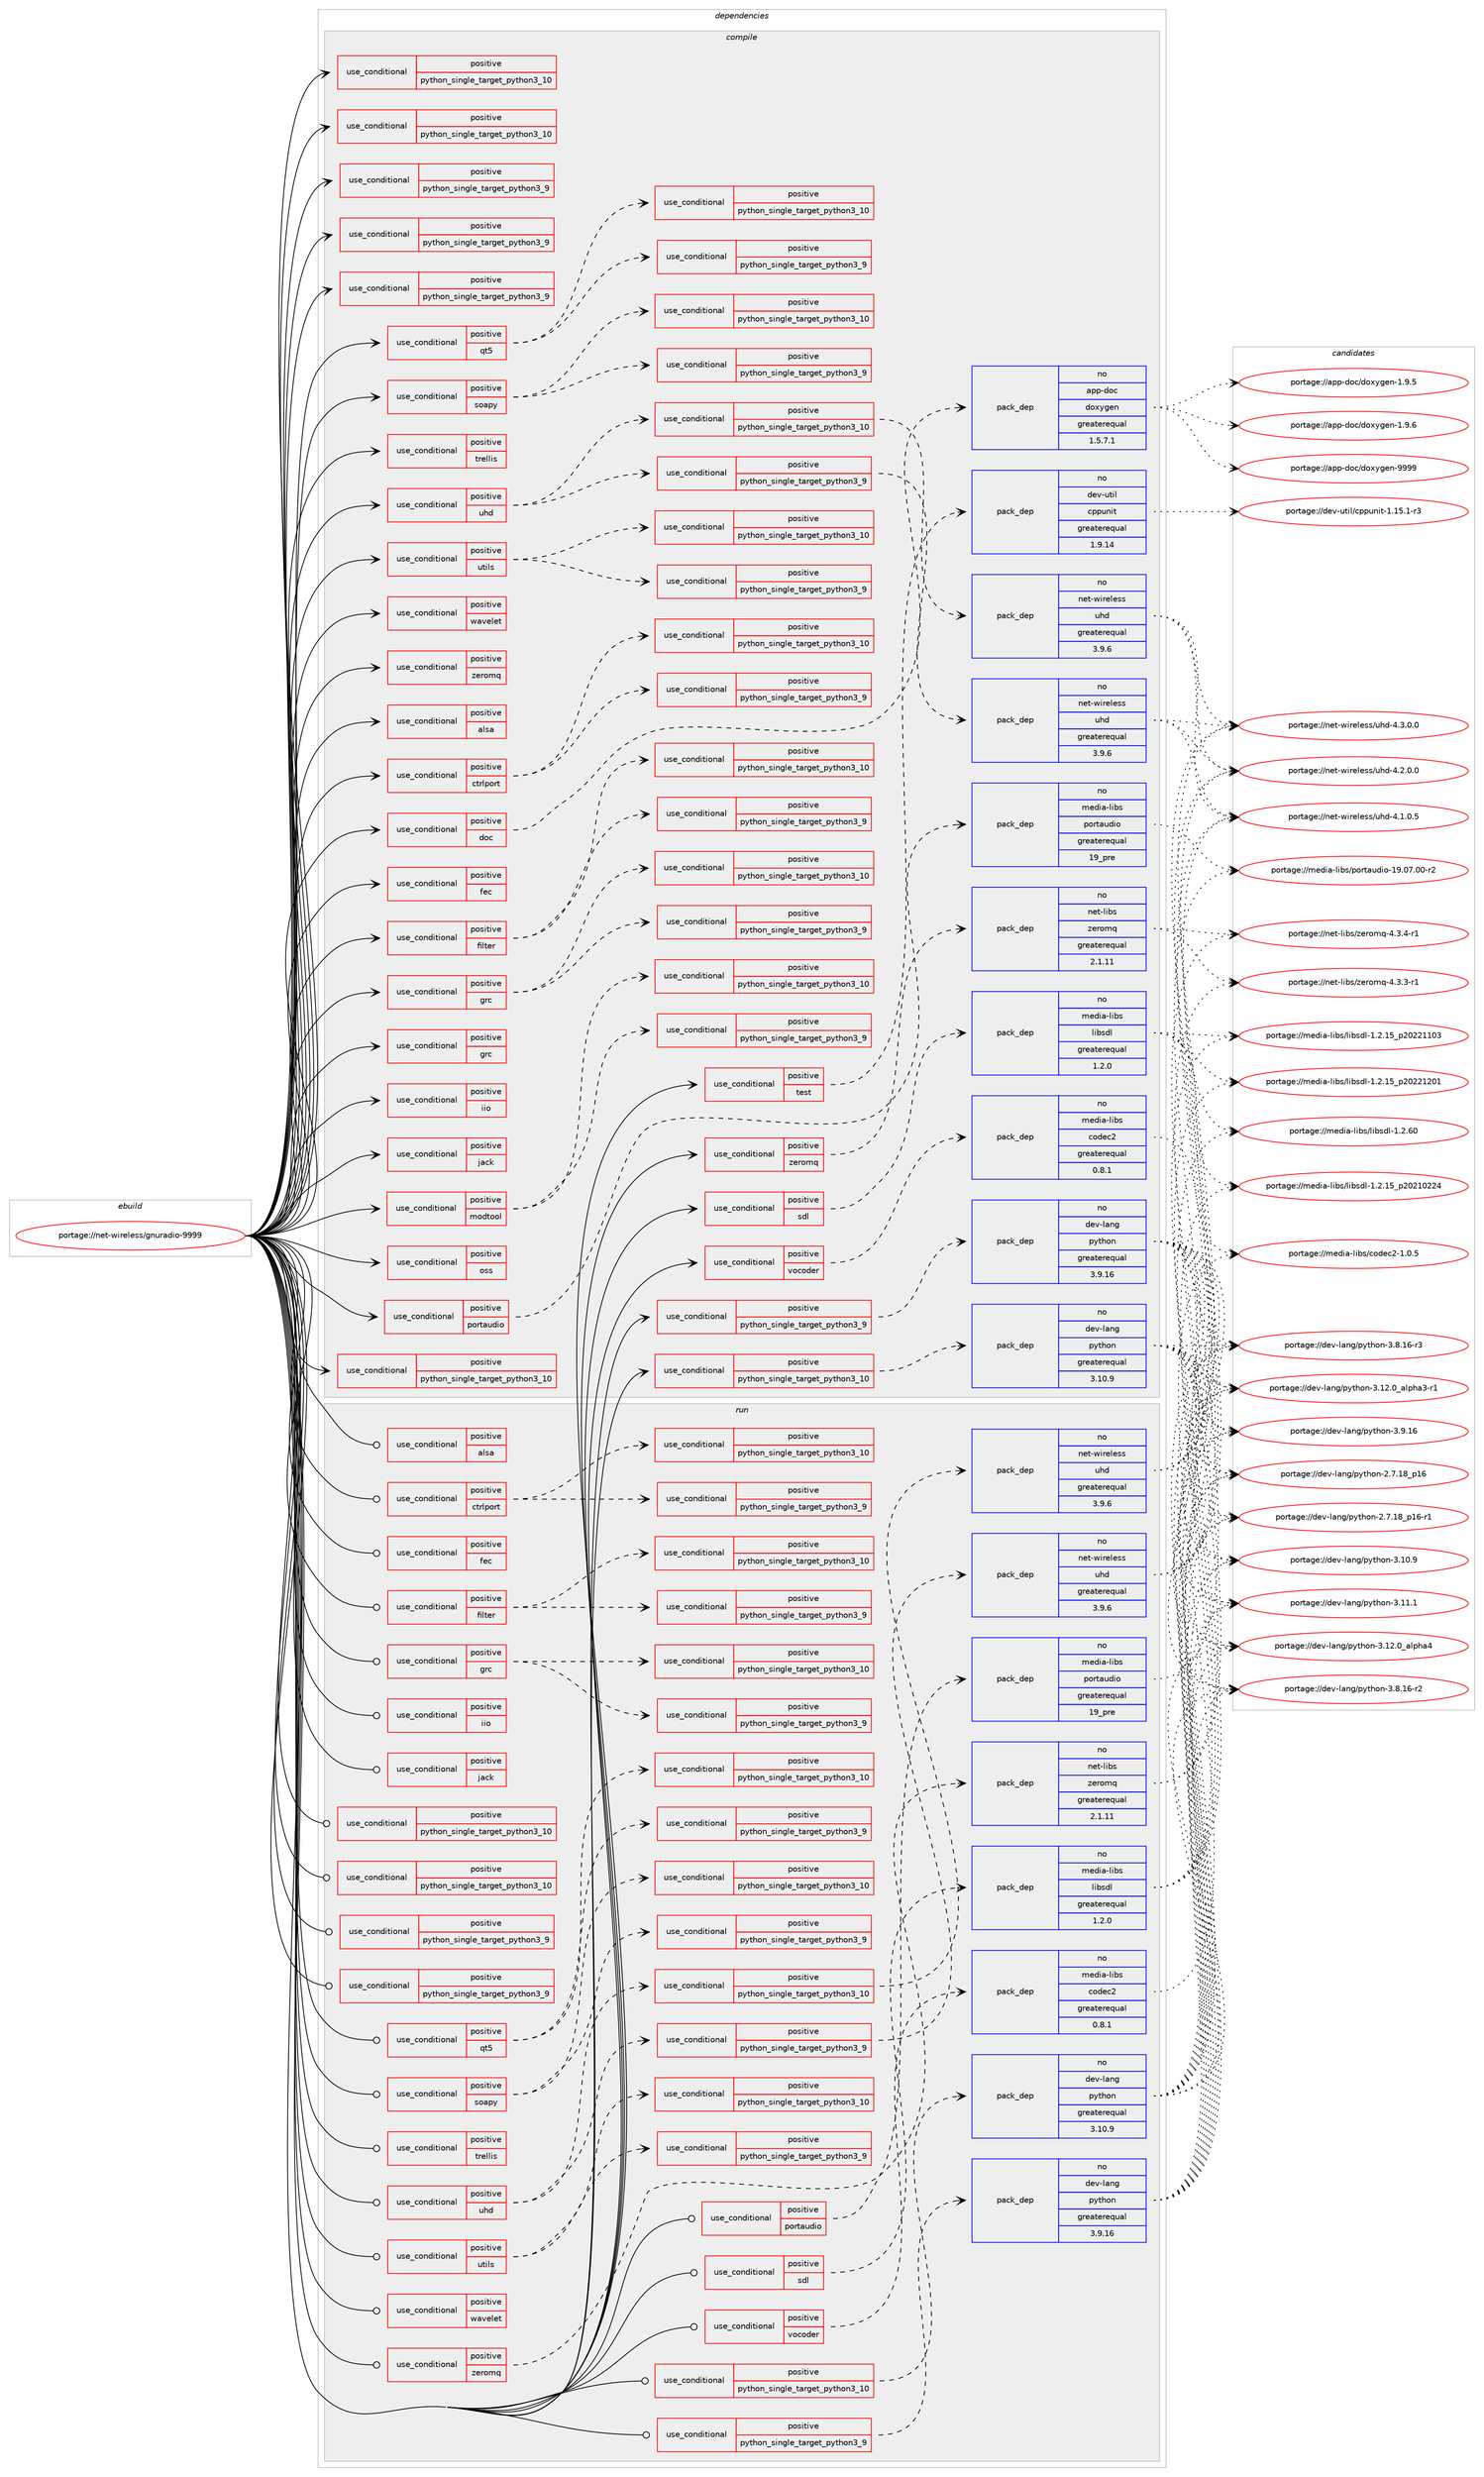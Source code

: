 digraph prolog {

# *************
# Graph options
# *************

newrank=true;
concentrate=true;
compound=true;
graph [rankdir=LR,fontname=Helvetica,fontsize=10,ranksep=1.5];#, ranksep=2.5, nodesep=0.2];
edge  [arrowhead=vee];
node  [fontname=Helvetica,fontsize=10];

# **********
# The ebuild
# **********

subgraph cluster_leftcol {
color=gray;
rank=same;
label=<<i>ebuild</i>>;
id [label="portage://net-wireless/gnuradio-9999", color=red, width=4, href="../net-wireless/gnuradio-9999.svg"];
}

# ****************
# The dependencies
# ****************

subgraph cluster_midcol {
color=gray;
label=<<i>dependencies</i>>;
subgraph cluster_compile {
fillcolor="#eeeeee";
style=filled;
label=<<i>compile</i>>;
subgraph cond532 {
dependency901 [label=<<TABLE BORDER="0" CELLBORDER="1" CELLSPACING="0" CELLPADDING="4"><TR><TD ROWSPAN="3" CELLPADDING="10">use_conditional</TD></TR><TR><TD>positive</TD></TR><TR><TD>alsa</TD></TR></TABLE>>, shape=none, color=red];
# *** BEGIN UNKNOWN DEPENDENCY TYPE (TODO) ***
# dependency901 -> package_dependency(portage://net-wireless/gnuradio-9999,install,no,media-libs,alsa-lib,none,[,,],any_same_slot,[])
# *** END UNKNOWN DEPENDENCY TYPE (TODO) ***

}
id:e -> dependency901:w [weight=20,style="solid",arrowhead="vee"];
subgraph cond533 {
dependency902 [label=<<TABLE BORDER="0" CELLBORDER="1" CELLSPACING="0" CELLPADDING="4"><TR><TD ROWSPAN="3" CELLPADDING="10">use_conditional</TD></TR><TR><TD>positive</TD></TR><TR><TD>ctrlport</TD></TR></TABLE>>, shape=none, color=red];
subgraph cond534 {
dependency903 [label=<<TABLE BORDER="0" CELLBORDER="1" CELLSPACING="0" CELLPADDING="4"><TR><TD ROWSPAN="3" CELLPADDING="10">use_conditional</TD></TR><TR><TD>positive</TD></TR><TR><TD>python_single_target_python3_9</TD></TR></TABLE>>, shape=none, color=red];
# *** BEGIN UNKNOWN DEPENDENCY TYPE (TODO) ***
# dependency903 -> package_dependency(portage://net-wireless/gnuradio-9999,install,no,dev-python,thrift,none,[,,],[],[use(enable(python_targets_python3_9),negative)])
# *** END UNKNOWN DEPENDENCY TYPE (TODO) ***

}
dependency902:e -> dependency903:w [weight=20,style="dashed",arrowhead="vee"];
subgraph cond535 {
dependency904 [label=<<TABLE BORDER="0" CELLBORDER="1" CELLSPACING="0" CELLPADDING="4"><TR><TD ROWSPAN="3" CELLPADDING="10">use_conditional</TD></TR><TR><TD>positive</TD></TR><TR><TD>python_single_target_python3_10</TD></TR></TABLE>>, shape=none, color=red];
# *** BEGIN UNKNOWN DEPENDENCY TYPE (TODO) ***
# dependency904 -> package_dependency(portage://net-wireless/gnuradio-9999,install,no,dev-python,thrift,none,[,,],[],[use(enable(python_targets_python3_10),negative)])
# *** END UNKNOWN DEPENDENCY TYPE (TODO) ***

}
dependency902:e -> dependency904:w [weight=20,style="dashed",arrowhead="vee"];
}
id:e -> dependency902:w [weight=20,style="solid",arrowhead="vee"];
subgraph cond536 {
dependency905 [label=<<TABLE BORDER="0" CELLBORDER="1" CELLSPACING="0" CELLPADDING="4"><TR><TD ROWSPAN="3" CELLPADDING="10">use_conditional</TD></TR><TR><TD>positive</TD></TR><TR><TD>doc</TD></TR></TABLE>>, shape=none, color=red];
subgraph pack352 {
dependency906 [label=<<TABLE BORDER="0" CELLBORDER="1" CELLSPACING="0" CELLPADDING="4" WIDTH="220"><TR><TD ROWSPAN="6" CELLPADDING="30">pack_dep</TD></TR><TR><TD WIDTH="110">no</TD></TR><TR><TD>app-doc</TD></TR><TR><TD>doxygen</TD></TR><TR><TD>greaterequal</TD></TR><TR><TD>1.5.7.1</TD></TR></TABLE>>, shape=none, color=blue];
}
dependency905:e -> dependency906:w [weight=20,style="dashed",arrowhead="vee"];
# *** BEGIN UNKNOWN DEPENDENCY TYPE (TODO) ***
# dependency905 -> package_dependency(portage://net-wireless/gnuradio-9999,install,no,dev-libs,mathjax,none,[,,],[],[])
# *** END UNKNOWN DEPENDENCY TYPE (TODO) ***

}
id:e -> dependency905:w [weight=20,style="solid",arrowhead="vee"];
subgraph cond537 {
dependency907 [label=<<TABLE BORDER="0" CELLBORDER="1" CELLSPACING="0" CELLPADDING="4"><TR><TD ROWSPAN="3" CELLPADDING="10">use_conditional</TD></TR><TR><TD>positive</TD></TR><TR><TD>fec</TD></TR></TABLE>>, shape=none, color=red];
# *** BEGIN UNKNOWN DEPENDENCY TYPE (TODO) ***
# dependency907 -> package_dependency(portage://net-wireless/gnuradio-9999,install,no,sci-libs,gsl,none,[,,],any_same_slot,[])
# *** END UNKNOWN DEPENDENCY TYPE (TODO) ***

# *** BEGIN UNKNOWN DEPENDENCY TYPE (TODO) ***
# dependency907 -> package_dependency(portage://net-wireless/gnuradio-9999,install,no,dev-python,scipy,none,[,,],[],[])
# *** END UNKNOWN DEPENDENCY TYPE (TODO) ***

}
id:e -> dependency907:w [weight=20,style="solid",arrowhead="vee"];
subgraph cond538 {
dependency908 [label=<<TABLE BORDER="0" CELLBORDER="1" CELLSPACING="0" CELLPADDING="4"><TR><TD ROWSPAN="3" CELLPADDING="10">use_conditional</TD></TR><TR><TD>positive</TD></TR><TR><TD>filter</TD></TR></TABLE>>, shape=none, color=red];
# *** BEGIN UNKNOWN DEPENDENCY TYPE (TODO) ***
# dependency908 -> package_dependency(portage://net-wireless/gnuradio-9999,install,no,dev-python,scipy,none,[,,],[],[])
# *** END UNKNOWN DEPENDENCY TYPE (TODO) ***

subgraph cond539 {
dependency909 [label=<<TABLE BORDER="0" CELLBORDER="1" CELLSPACING="0" CELLPADDING="4"><TR><TD ROWSPAN="3" CELLPADDING="10">use_conditional</TD></TR><TR><TD>positive</TD></TR><TR><TD>python_single_target_python3_9</TD></TR></TABLE>>, shape=none, color=red];
# *** BEGIN UNKNOWN DEPENDENCY TYPE (TODO) ***
# dependency909 -> package_dependency(portage://net-wireless/gnuradio-9999,install,no,dev-python,pyqtgraph,none,[,,],[],[use(enable(python_targets_python3_9),negative)])
# *** END UNKNOWN DEPENDENCY TYPE (TODO) ***

}
dependency908:e -> dependency909:w [weight=20,style="dashed",arrowhead="vee"];
subgraph cond540 {
dependency910 [label=<<TABLE BORDER="0" CELLBORDER="1" CELLSPACING="0" CELLPADDING="4"><TR><TD ROWSPAN="3" CELLPADDING="10">use_conditional</TD></TR><TR><TD>positive</TD></TR><TR><TD>python_single_target_python3_10</TD></TR></TABLE>>, shape=none, color=red];
# *** BEGIN UNKNOWN DEPENDENCY TYPE (TODO) ***
# dependency910 -> package_dependency(portage://net-wireless/gnuradio-9999,install,no,dev-python,pyqtgraph,none,[,,],[],[use(enable(python_targets_python3_10),negative)])
# *** END UNKNOWN DEPENDENCY TYPE (TODO) ***

}
dependency908:e -> dependency910:w [weight=20,style="dashed",arrowhead="vee"];
}
id:e -> dependency908:w [weight=20,style="solid",arrowhead="vee"];
subgraph cond541 {
dependency911 [label=<<TABLE BORDER="0" CELLBORDER="1" CELLSPACING="0" CELLPADDING="4"><TR><TD ROWSPAN="3" CELLPADDING="10">use_conditional</TD></TR><TR><TD>positive</TD></TR><TR><TD>grc</TD></TR></TABLE>>, shape=none, color=red];
subgraph cond542 {
dependency912 [label=<<TABLE BORDER="0" CELLBORDER="1" CELLSPACING="0" CELLPADDING="4"><TR><TD ROWSPAN="3" CELLPADDING="10">use_conditional</TD></TR><TR><TD>positive</TD></TR><TR><TD>python_single_target_python3_9</TD></TR></TABLE>>, shape=none, color=red];
# *** BEGIN UNKNOWN DEPENDENCY TYPE (TODO) ***
# dependency912 -> package_dependency(portage://net-wireless/gnuradio-9999,install,no,dev-python,mako,none,[,,],[],[use(enable(python_targets_python3_9),negative)])
# *** END UNKNOWN DEPENDENCY TYPE (TODO) ***

# *** BEGIN UNKNOWN DEPENDENCY TYPE (TODO) ***
# dependency912 -> package_dependency(portage://net-wireless/gnuradio-9999,install,no,dev-python,numpy,none,[,,],[],[use(enable(python_targets_python3_9),negative)])
# *** END UNKNOWN DEPENDENCY TYPE (TODO) ***

# *** BEGIN UNKNOWN DEPENDENCY TYPE (TODO) ***
# dependency912 -> package_dependency(portage://net-wireless/gnuradio-9999,install,no,dev-python,pygobject,none,[,,],[slot(3)],[use(enable(python_targets_python3_9),negative)])
# *** END UNKNOWN DEPENDENCY TYPE (TODO) ***

# *** BEGIN UNKNOWN DEPENDENCY TYPE (TODO) ***
# dependency912 -> package_dependency(portage://net-wireless/gnuradio-9999,install,no,dev-python,pyyaml,none,[,,],[],[use(enable(python_targets_python3_9),negative)])
# *** END UNKNOWN DEPENDENCY TYPE (TODO) ***

}
dependency911:e -> dependency912:w [weight=20,style="dashed",arrowhead="vee"];
subgraph cond543 {
dependency913 [label=<<TABLE BORDER="0" CELLBORDER="1" CELLSPACING="0" CELLPADDING="4"><TR><TD ROWSPAN="3" CELLPADDING="10">use_conditional</TD></TR><TR><TD>positive</TD></TR><TR><TD>python_single_target_python3_10</TD></TR></TABLE>>, shape=none, color=red];
# *** BEGIN UNKNOWN DEPENDENCY TYPE (TODO) ***
# dependency913 -> package_dependency(portage://net-wireless/gnuradio-9999,install,no,dev-python,mako,none,[,,],[],[use(enable(python_targets_python3_10),negative)])
# *** END UNKNOWN DEPENDENCY TYPE (TODO) ***

# *** BEGIN UNKNOWN DEPENDENCY TYPE (TODO) ***
# dependency913 -> package_dependency(portage://net-wireless/gnuradio-9999,install,no,dev-python,numpy,none,[,,],[],[use(enable(python_targets_python3_10),negative)])
# *** END UNKNOWN DEPENDENCY TYPE (TODO) ***

# *** BEGIN UNKNOWN DEPENDENCY TYPE (TODO) ***
# dependency913 -> package_dependency(portage://net-wireless/gnuradio-9999,install,no,dev-python,pygobject,none,[,,],[slot(3)],[use(enable(python_targets_python3_10),negative)])
# *** END UNKNOWN DEPENDENCY TYPE (TODO) ***

# *** BEGIN UNKNOWN DEPENDENCY TYPE (TODO) ***
# dependency913 -> package_dependency(portage://net-wireless/gnuradio-9999,install,no,dev-python,pyyaml,none,[,,],[],[use(enable(python_targets_python3_10),negative)])
# *** END UNKNOWN DEPENDENCY TYPE (TODO) ***

}
dependency911:e -> dependency913:w [weight=20,style="dashed",arrowhead="vee"];
# *** BEGIN UNKNOWN DEPENDENCY TYPE (TODO) ***
# dependency911 -> package_dependency(portage://net-wireless/gnuradio-9999,install,no,x11-libs,gtk+,none,[,,],[slot(3)],[use(enable(introspection),none)])
# *** END UNKNOWN DEPENDENCY TYPE (TODO) ***

# *** BEGIN UNKNOWN DEPENDENCY TYPE (TODO) ***
# dependency911 -> package_dependency(portage://net-wireless/gnuradio-9999,install,no,x11-libs,pango,none,[,,],[],[use(enable(introspection),none)])
# *** END UNKNOWN DEPENDENCY TYPE (TODO) ***

}
id:e -> dependency911:w [weight=20,style="solid",arrowhead="vee"];
subgraph cond544 {
dependency914 [label=<<TABLE BORDER="0" CELLBORDER="1" CELLSPACING="0" CELLPADDING="4"><TR><TD ROWSPAN="3" CELLPADDING="10">use_conditional</TD></TR><TR><TD>positive</TD></TR><TR><TD>grc</TD></TR></TABLE>>, shape=none, color=red];
# *** BEGIN UNKNOWN DEPENDENCY TYPE (TODO) ***
# dependency914 -> package_dependency(portage://net-wireless/gnuradio-9999,install,no,x11-misc,xdg-utils,none,[,,],[],[])
# *** END UNKNOWN DEPENDENCY TYPE (TODO) ***

}
id:e -> dependency914:w [weight=20,style="solid",arrowhead="vee"];
subgraph cond545 {
dependency915 [label=<<TABLE BORDER="0" CELLBORDER="1" CELLSPACING="0" CELLPADDING="4"><TR><TD ROWSPAN="3" CELLPADDING="10">use_conditional</TD></TR><TR><TD>positive</TD></TR><TR><TD>iio</TD></TR></TABLE>>, shape=none, color=red];
# *** BEGIN UNKNOWN DEPENDENCY TYPE (TODO) ***
# dependency915 -> package_dependency(portage://net-wireless/gnuradio-9999,install,no,net-libs,libiio,none,[,,],any_same_slot,[])
# *** END UNKNOWN DEPENDENCY TYPE (TODO) ***

# *** BEGIN UNKNOWN DEPENDENCY TYPE (TODO) ***
# dependency915 -> package_dependency(portage://net-wireless/gnuradio-9999,install,no,net-libs,libad9361-iio,none,[,,],any_same_slot,[])
# *** END UNKNOWN DEPENDENCY TYPE (TODO) ***

# *** BEGIN UNKNOWN DEPENDENCY TYPE (TODO) ***
# dependency915 -> package_dependency(portage://net-wireless/gnuradio-9999,install,weak,net-wireless,gr-iio,none,[,,],[],[])
# *** END UNKNOWN DEPENDENCY TYPE (TODO) ***

}
id:e -> dependency915:w [weight=20,style="solid",arrowhead="vee"];
subgraph cond546 {
dependency916 [label=<<TABLE BORDER="0" CELLBORDER="1" CELLSPACING="0" CELLPADDING="4"><TR><TD ROWSPAN="3" CELLPADDING="10">use_conditional</TD></TR><TR><TD>positive</TD></TR><TR><TD>jack</TD></TR></TABLE>>, shape=none, color=red];
# *** BEGIN UNKNOWN DEPENDENCY TYPE (TODO) ***
# dependency916 -> package_dependency(portage://net-wireless/gnuradio-9999,install,no,virtual,jack,none,[,,],[],[])
# *** END UNKNOWN DEPENDENCY TYPE (TODO) ***

}
id:e -> dependency916:w [weight=20,style="solid",arrowhead="vee"];
subgraph cond547 {
dependency917 [label=<<TABLE BORDER="0" CELLBORDER="1" CELLSPACING="0" CELLPADDING="4"><TR><TD ROWSPAN="3" CELLPADDING="10">use_conditional</TD></TR><TR><TD>positive</TD></TR><TR><TD>modtool</TD></TR></TABLE>>, shape=none, color=red];
subgraph cond548 {
dependency918 [label=<<TABLE BORDER="0" CELLBORDER="1" CELLSPACING="0" CELLPADDING="4"><TR><TD ROWSPAN="3" CELLPADDING="10">use_conditional</TD></TR><TR><TD>positive</TD></TR><TR><TD>python_single_target_python3_9</TD></TR></TABLE>>, shape=none, color=red];
# *** BEGIN UNKNOWN DEPENDENCY TYPE (TODO) ***
# dependency918 -> package_dependency(portage://net-wireless/gnuradio-9999,install,no,dev-python,pygccxml,none,[,,],[],[use(enable(python_targets_python3_9),negative)])
# *** END UNKNOWN DEPENDENCY TYPE (TODO) ***

}
dependency917:e -> dependency918:w [weight=20,style="dashed",arrowhead="vee"];
subgraph cond549 {
dependency919 [label=<<TABLE BORDER="0" CELLBORDER="1" CELLSPACING="0" CELLPADDING="4"><TR><TD ROWSPAN="3" CELLPADDING="10">use_conditional</TD></TR><TR><TD>positive</TD></TR><TR><TD>python_single_target_python3_10</TD></TR></TABLE>>, shape=none, color=red];
# *** BEGIN UNKNOWN DEPENDENCY TYPE (TODO) ***
# dependency919 -> package_dependency(portage://net-wireless/gnuradio-9999,install,no,dev-python,pygccxml,none,[,,],[],[use(enable(python_targets_python3_10),negative)])
# *** END UNKNOWN DEPENDENCY TYPE (TODO) ***

}
dependency917:e -> dependency919:w [weight=20,style="dashed",arrowhead="vee"];
}
id:e -> dependency917:w [weight=20,style="solid",arrowhead="vee"];
subgraph cond550 {
dependency920 [label=<<TABLE BORDER="0" CELLBORDER="1" CELLSPACING="0" CELLPADDING="4"><TR><TD ROWSPAN="3" CELLPADDING="10">use_conditional</TD></TR><TR><TD>positive</TD></TR><TR><TD>oss</TD></TR></TABLE>>, shape=none, color=red];
# *** BEGIN UNKNOWN DEPENDENCY TYPE (TODO) ***
# dependency920 -> package_dependency(portage://net-wireless/gnuradio-9999,install,no,virtual,os-headers,none,[,,],[],[])
# *** END UNKNOWN DEPENDENCY TYPE (TODO) ***

}
id:e -> dependency920:w [weight=20,style="solid",arrowhead="vee"];
subgraph cond551 {
dependency921 [label=<<TABLE BORDER="0" CELLBORDER="1" CELLSPACING="0" CELLPADDING="4"><TR><TD ROWSPAN="3" CELLPADDING="10">use_conditional</TD></TR><TR><TD>positive</TD></TR><TR><TD>portaudio</TD></TR></TABLE>>, shape=none, color=red];
subgraph pack353 {
dependency922 [label=<<TABLE BORDER="0" CELLBORDER="1" CELLSPACING="0" CELLPADDING="4" WIDTH="220"><TR><TD ROWSPAN="6" CELLPADDING="30">pack_dep</TD></TR><TR><TD WIDTH="110">no</TD></TR><TR><TD>media-libs</TD></TR><TR><TD>portaudio</TD></TR><TR><TD>greaterequal</TD></TR><TR><TD>19_pre</TD></TR></TABLE>>, shape=none, color=blue];
}
dependency921:e -> dependency922:w [weight=20,style="dashed",arrowhead="vee"];
}
id:e -> dependency921:w [weight=20,style="solid",arrowhead="vee"];
subgraph cond552 {
dependency923 [label=<<TABLE BORDER="0" CELLBORDER="1" CELLSPACING="0" CELLPADDING="4"><TR><TD ROWSPAN="3" CELLPADDING="10">use_conditional</TD></TR><TR><TD>positive</TD></TR><TR><TD>python_single_target_python3_10</TD></TR></TABLE>>, shape=none, color=red];
subgraph pack354 {
dependency924 [label=<<TABLE BORDER="0" CELLBORDER="1" CELLSPACING="0" CELLPADDING="4" WIDTH="220"><TR><TD ROWSPAN="6" CELLPADDING="30">pack_dep</TD></TR><TR><TD WIDTH="110">no</TD></TR><TR><TD>dev-lang</TD></TR><TR><TD>python</TD></TR><TR><TD>greaterequal</TD></TR><TR><TD>3.10.9</TD></TR></TABLE>>, shape=none, color=blue];
}
dependency923:e -> dependency924:w [weight=20,style="dashed",arrowhead="vee"];
}
id:e -> dependency923:w [weight=20,style="solid",arrowhead="vee"];
subgraph cond553 {
dependency925 [label=<<TABLE BORDER="0" CELLBORDER="1" CELLSPACING="0" CELLPADDING="4"><TR><TD ROWSPAN="3" CELLPADDING="10">use_conditional</TD></TR><TR><TD>positive</TD></TR><TR><TD>python_single_target_python3_10</TD></TR></TABLE>>, shape=none, color=red];
# *** BEGIN UNKNOWN DEPENDENCY TYPE (TODO) ***
# dependency925 -> package_dependency(portage://net-wireless/gnuradio-9999,install,no,dev-libs,boost,none,[,,],any_same_slot,[use(enable(python),none),use(enable(python_targets_python3_10),negative)])
# *** END UNKNOWN DEPENDENCY TYPE (TODO) ***

}
id:e -> dependency925:w [weight=20,style="solid",arrowhead="vee"];
subgraph cond554 {
dependency926 [label=<<TABLE BORDER="0" CELLBORDER="1" CELLSPACING="0" CELLPADDING="4"><TR><TD ROWSPAN="3" CELLPADDING="10">use_conditional</TD></TR><TR><TD>positive</TD></TR><TR><TD>python_single_target_python3_10</TD></TR></TABLE>>, shape=none, color=red];
# *** BEGIN UNKNOWN DEPENDENCY TYPE (TODO) ***
# dependency926 -> package_dependency(portage://net-wireless/gnuradio-9999,install,no,dev-python,jsonschema,none,[,,],[],[use(enable(python_targets_python3_10),negative)])
# *** END UNKNOWN DEPENDENCY TYPE (TODO) ***

}
id:e -> dependency926:w [weight=20,style="solid",arrowhead="vee"];
subgraph cond555 {
dependency927 [label=<<TABLE BORDER="0" CELLBORDER="1" CELLSPACING="0" CELLPADDING="4"><TR><TD ROWSPAN="3" CELLPADDING="10">use_conditional</TD></TR><TR><TD>positive</TD></TR><TR><TD>python_single_target_python3_10</TD></TR></TABLE>>, shape=none, color=red];
# *** BEGIN UNKNOWN DEPENDENCY TYPE (TODO) ***
# dependency927 -> package_dependency(portage://net-wireless/gnuradio-9999,install,no,dev-python,pybind11,none,[,,],[],[use(enable(python_targets_python3_10),negative)])
# *** END UNKNOWN DEPENDENCY TYPE (TODO) ***

}
id:e -> dependency927:w [weight=20,style="solid",arrowhead="vee"];
subgraph cond556 {
dependency928 [label=<<TABLE BORDER="0" CELLBORDER="1" CELLSPACING="0" CELLPADDING="4"><TR><TD ROWSPAN="3" CELLPADDING="10">use_conditional</TD></TR><TR><TD>positive</TD></TR><TR><TD>python_single_target_python3_9</TD></TR></TABLE>>, shape=none, color=red];
subgraph pack355 {
dependency929 [label=<<TABLE BORDER="0" CELLBORDER="1" CELLSPACING="0" CELLPADDING="4" WIDTH="220"><TR><TD ROWSPAN="6" CELLPADDING="30">pack_dep</TD></TR><TR><TD WIDTH="110">no</TD></TR><TR><TD>dev-lang</TD></TR><TR><TD>python</TD></TR><TR><TD>greaterequal</TD></TR><TR><TD>3.9.16</TD></TR></TABLE>>, shape=none, color=blue];
}
dependency928:e -> dependency929:w [weight=20,style="dashed",arrowhead="vee"];
}
id:e -> dependency928:w [weight=20,style="solid",arrowhead="vee"];
subgraph cond557 {
dependency930 [label=<<TABLE BORDER="0" CELLBORDER="1" CELLSPACING="0" CELLPADDING="4"><TR><TD ROWSPAN="3" CELLPADDING="10">use_conditional</TD></TR><TR><TD>positive</TD></TR><TR><TD>python_single_target_python3_9</TD></TR></TABLE>>, shape=none, color=red];
# *** BEGIN UNKNOWN DEPENDENCY TYPE (TODO) ***
# dependency930 -> package_dependency(portage://net-wireless/gnuradio-9999,install,no,dev-libs,boost,none,[,,],any_same_slot,[use(enable(python),none),use(enable(python_targets_python3_9),negative)])
# *** END UNKNOWN DEPENDENCY TYPE (TODO) ***

}
id:e -> dependency930:w [weight=20,style="solid",arrowhead="vee"];
subgraph cond558 {
dependency931 [label=<<TABLE BORDER="0" CELLBORDER="1" CELLSPACING="0" CELLPADDING="4"><TR><TD ROWSPAN="3" CELLPADDING="10">use_conditional</TD></TR><TR><TD>positive</TD></TR><TR><TD>python_single_target_python3_9</TD></TR></TABLE>>, shape=none, color=red];
# *** BEGIN UNKNOWN DEPENDENCY TYPE (TODO) ***
# dependency931 -> package_dependency(portage://net-wireless/gnuradio-9999,install,no,dev-python,jsonschema,none,[,,],[],[use(enable(python_targets_python3_9),negative)])
# *** END UNKNOWN DEPENDENCY TYPE (TODO) ***

}
id:e -> dependency931:w [weight=20,style="solid",arrowhead="vee"];
subgraph cond559 {
dependency932 [label=<<TABLE BORDER="0" CELLBORDER="1" CELLSPACING="0" CELLPADDING="4"><TR><TD ROWSPAN="3" CELLPADDING="10">use_conditional</TD></TR><TR><TD>positive</TD></TR><TR><TD>python_single_target_python3_9</TD></TR></TABLE>>, shape=none, color=red];
# *** BEGIN UNKNOWN DEPENDENCY TYPE (TODO) ***
# dependency932 -> package_dependency(portage://net-wireless/gnuradio-9999,install,no,dev-python,pybind11,none,[,,],[],[use(enable(python_targets_python3_9),negative)])
# *** END UNKNOWN DEPENDENCY TYPE (TODO) ***

}
id:e -> dependency932:w [weight=20,style="solid",arrowhead="vee"];
subgraph cond560 {
dependency933 [label=<<TABLE BORDER="0" CELLBORDER="1" CELLSPACING="0" CELLPADDING="4"><TR><TD ROWSPAN="3" CELLPADDING="10">use_conditional</TD></TR><TR><TD>positive</TD></TR><TR><TD>qt5</TD></TR></TABLE>>, shape=none, color=red];
subgraph cond561 {
dependency934 [label=<<TABLE BORDER="0" CELLBORDER="1" CELLSPACING="0" CELLPADDING="4"><TR><TD ROWSPAN="3" CELLPADDING="10">use_conditional</TD></TR><TR><TD>positive</TD></TR><TR><TD>python_single_target_python3_9</TD></TR></TABLE>>, shape=none, color=red];
# *** BEGIN UNKNOWN DEPENDENCY TYPE (TODO) ***
# dependency934 -> package_dependency(portage://net-wireless/gnuradio-9999,install,no,dev-python,PyQt5,none,[,,],[],[use(enable(opengl),none),use(enable(python_targets_python3_9),negative)])
# *** END UNKNOWN DEPENDENCY TYPE (TODO) ***

}
dependency933:e -> dependency934:w [weight=20,style="dashed",arrowhead="vee"];
subgraph cond562 {
dependency935 [label=<<TABLE BORDER="0" CELLBORDER="1" CELLSPACING="0" CELLPADDING="4"><TR><TD ROWSPAN="3" CELLPADDING="10">use_conditional</TD></TR><TR><TD>positive</TD></TR><TR><TD>python_single_target_python3_10</TD></TR></TABLE>>, shape=none, color=red];
# *** BEGIN UNKNOWN DEPENDENCY TYPE (TODO) ***
# dependency935 -> package_dependency(portage://net-wireless/gnuradio-9999,install,no,dev-python,PyQt5,none,[,,],[],[use(enable(opengl),none),use(enable(python_targets_python3_10),negative)])
# *** END UNKNOWN DEPENDENCY TYPE (TODO) ***

}
dependency933:e -> dependency935:w [weight=20,style="dashed",arrowhead="vee"];
# *** BEGIN UNKNOWN DEPENDENCY TYPE (TODO) ***
# dependency933 -> package_dependency(portage://net-wireless/gnuradio-9999,install,no,dev-qt,qtcore,none,[,,],[slot(5)],[])
# *** END UNKNOWN DEPENDENCY TYPE (TODO) ***

# *** BEGIN UNKNOWN DEPENDENCY TYPE (TODO) ***
# dependency933 -> package_dependency(portage://net-wireless/gnuradio-9999,install,no,dev-qt,qtgui,none,[,,],[slot(5)],[])
# *** END UNKNOWN DEPENDENCY TYPE (TODO) ***

# *** BEGIN UNKNOWN DEPENDENCY TYPE (TODO) ***
# dependency933 -> package_dependency(portage://net-wireless/gnuradio-9999,install,no,x11-libs,qwt,none,[,,],[slot(6)],[use(enable(qt5),positive)])
# *** END UNKNOWN DEPENDENCY TYPE (TODO) ***

# *** BEGIN UNKNOWN DEPENDENCY TYPE (TODO) ***
# dependency933 -> package_dependency(portage://net-wireless/gnuradio-9999,install,no,dev-qt,qtwidgets,none,[,,],[slot(5)],[])
# *** END UNKNOWN DEPENDENCY TYPE (TODO) ***

}
id:e -> dependency933:w [weight=20,style="solid",arrowhead="vee"];
subgraph cond563 {
dependency936 [label=<<TABLE BORDER="0" CELLBORDER="1" CELLSPACING="0" CELLPADDING="4"><TR><TD ROWSPAN="3" CELLPADDING="10">use_conditional</TD></TR><TR><TD>positive</TD></TR><TR><TD>sdl</TD></TR></TABLE>>, shape=none, color=red];
subgraph pack356 {
dependency937 [label=<<TABLE BORDER="0" CELLBORDER="1" CELLSPACING="0" CELLPADDING="4" WIDTH="220"><TR><TD ROWSPAN="6" CELLPADDING="30">pack_dep</TD></TR><TR><TD WIDTH="110">no</TD></TR><TR><TD>media-libs</TD></TR><TR><TD>libsdl</TD></TR><TR><TD>greaterequal</TD></TR><TR><TD>1.2.0</TD></TR></TABLE>>, shape=none, color=blue];
}
dependency936:e -> dependency937:w [weight=20,style="dashed",arrowhead="vee"];
}
id:e -> dependency936:w [weight=20,style="solid",arrowhead="vee"];
subgraph cond564 {
dependency938 [label=<<TABLE BORDER="0" CELLBORDER="1" CELLSPACING="0" CELLPADDING="4"><TR><TD ROWSPAN="3" CELLPADDING="10">use_conditional</TD></TR><TR><TD>positive</TD></TR><TR><TD>soapy</TD></TR></TABLE>>, shape=none, color=red];
subgraph cond565 {
dependency939 [label=<<TABLE BORDER="0" CELLBORDER="1" CELLSPACING="0" CELLPADDING="4"><TR><TD ROWSPAN="3" CELLPADDING="10">use_conditional</TD></TR><TR><TD>positive</TD></TR><TR><TD>python_single_target_python3_9</TD></TR></TABLE>>, shape=none, color=red];
# *** BEGIN UNKNOWN DEPENDENCY TYPE (TODO) ***
# dependency939 -> package_dependency(portage://net-wireless/gnuradio-9999,install,no,net-wireless,soapysdr,none,[,,],[],[use(enable(python_targets_python3_9),negative)])
# *** END UNKNOWN DEPENDENCY TYPE (TODO) ***

}
dependency938:e -> dependency939:w [weight=20,style="dashed",arrowhead="vee"];
subgraph cond566 {
dependency940 [label=<<TABLE BORDER="0" CELLBORDER="1" CELLSPACING="0" CELLPADDING="4"><TR><TD ROWSPAN="3" CELLPADDING="10">use_conditional</TD></TR><TR><TD>positive</TD></TR><TR><TD>python_single_target_python3_10</TD></TR></TABLE>>, shape=none, color=red];
# *** BEGIN UNKNOWN DEPENDENCY TYPE (TODO) ***
# dependency940 -> package_dependency(portage://net-wireless/gnuradio-9999,install,no,net-wireless,soapysdr,none,[,,],[],[use(enable(python_targets_python3_10),negative)])
# *** END UNKNOWN DEPENDENCY TYPE (TODO) ***

}
dependency938:e -> dependency940:w [weight=20,style="dashed",arrowhead="vee"];
}
id:e -> dependency938:w [weight=20,style="solid",arrowhead="vee"];
subgraph cond567 {
dependency941 [label=<<TABLE BORDER="0" CELLBORDER="1" CELLSPACING="0" CELLPADDING="4"><TR><TD ROWSPAN="3" CELLPADDING="10">use_conditional</TD></TR><TR><TD>positive</TD></TR><TR><TD>test</TD></TR></TABLE>>, shape=none, color=red];
subgraph pack357 {
dependency942 [label=<<TABLE BORDER="0" CELLBORDER="1" CELLSPACING="0" CELLPADDING="4" WIDTH="220"><TR><TD ROWSPAN="6" CELLPADDING="30">pack_dep</TD></TR><TR><TD WIDTH="110">no</TD></TR><TR><TD>dev-util</TD></TR><TR><TD>cppunit</TD></TR><TR><TD>greaterequal</TD></TR><TR><TD>1.9.14</TD></TR></TABLE>>, shape=none, color=blue];
}
dependency941:e -> dependency942:w [weight=20,style="dashed",arrowhead="vee"];
}
id:e -> dependency941:w [weight=20,style="solid",arrowhead="vee"];
subgraph cond568 {
dependency943 [label=<<TABLE BORDER="0" CELLBORDER="1" CELLSPACING="0" CELLPADDING="4"><TR><TD ROWSPAN="3" CELLPADDING="10">use_conditional</TD></TR><TR><TD>positive</TD></TR><TR><TD>trellis</TD></TR></TABLE>>, shape=none, color=red];
# *** BEGIN UNKNOWN DEPENDENCY TYPE (TODO) ***
# dependency943 -> package_dependency(portage://net-wireless/gnuradio-9999,install,no,dev-python,scipy,none,[,,],[],[])
# *** END UNKNOWN DEPENDENCY TYPE (TODO) ***

}
id:e -> dependency943:w [weight=20,style="solid",arrowhead="vee"];
subgraph cond569 {
dependency944 [label=<<TABLE BORDER="0" CELLBORDER="1" CELLSPACING="0" CELLPADDING="4"><TR><TD ROWSPAN="3" CELLPADDING="10">use_conditional</TD></TR><TR><TD>positive</TD></TR><TR><TD>uhd</TD></TR></TABLE>>, shape=none, color=red];
subgraph cond570 {
dependency945 [label=<<TABLE BORDER="0" CELLBORDER="1" CELLSPACING="0" CELLPADDING="4"><TR><TD ROWSPAN="3" CELLPADDING="10">use_conditional</TD></TR><TR><TD>positive</TD></TR><TR><TD>python_single_target_python3_9</TD></TR></TABLE>>, shape=none, color=red];
subgraph pack358 {
dependency946 [label=<<TABLE BORDER="0" CELLBORDER="1" CELLSPACING="0" CELLPADDING="4" WIDTH="220"><TR><TD ROWSPAN="6" CELLPADDING="30">pack_dep</TD></TR><TR><TD WIDTH="110">no</TD></TR><TR><TD>net-wireless</TD></TR><TR><TD>uhd</TD></TR><TR><TD>greaterequal</TD></TR><TR><TD>3.9.6</TD></TR></TABLE>>, shape=none, color=blue];
}
dependency945:e -> dependency946:w [weight=20,style="dashed",arrowhead="vee"];
}
dependency944:e -> dependency945:w [weight=20,style="dashed",arrowhead="vee"];
subgraph cond571 {
dependency947 [label=<<TABLE BORDER="0" CELLBORDER="1" CELLSPACING="0" CELLPADDING="4"><TR><TD ROWSPAN="3" CELLPADDING="10">use_conditional</TD></TR><TR><TD>positive</TD></TR><TR><TD>python_single_target_python3_10</TD></TR></TABLE>>, shape=none, color=red];
subgraph pack359 {
dependency948 [label=<<TABLE BORDER="0" CELLBORDER="1" CELLSPACING="0" CELLPADDING="4" WIDTH="220"><TR><TD ROWSPAN="6" CELLPADDING="30">pack_dep</TD></TR><TR><TD WIDTH="110">no</TD></TR><TR><TD>net-wireless</TD></TR><TR><TD>uhd</TD></TR><TR><TD>greaterequal</TD></TR><TR><TD>3.9.6</TD></TR></TABLE>>, shape=none, color=blue];
}
dependency947:e -> dependency948:w [weight=20,style="dashed",arrowhead="vee"];
}
dependency944:e -> dependency947:w [weight=20,style="dashed",arrowhead="vee"];
}
id:e -> dependency944:w [weight=20,style="solid",arrowhead="vee"];
subgraph cond572 {
dependency949 [label=<<TABLE BORDER="0" CELLBORDER="1" CELLSPACING="0" CELLPADDING="4"><TR><TD ROWSPAN="3" CELLPADDING="10">use_conditional</TD></TR><TR><TD>positive</TD></TR><TR><TD>utils</TD></TR></TABLE>>, shape=none, color=red];
subgraph cond573 {
dependency950 [label=<<TABLE BORDER="0" CELLBORDER="1" CELLSPACING="0" CELLPADDING="4"><TR><TD ROWSPAN="3" CELLPADDING="10">use_conditional</TD></TR><TR><TD>positive</TD></TR><TR><TD>python_single_target_python3_9</TD></TR></TABLE>>, shape=none, color=red];
# *** BEGIN UNKNOWN DEPENDENCY TYPE (TODO) ***
# dependency950 -> package_dependency(portage://net-wireless/gnuradio-9999,install,no,dev-python,click,none,[,,],[],[use(enable(python_targets_python3_9),negative)])
# *** END UNKNOWN DEPENDENCY TYPE (TODO) ***

# *** BEGIN UNKNOWN DEPENDENCY TYPE (TODO) ***
# dependency950 -> package_dependency(portage://net-wireless/gnuradio-9999,install,no,dev-python,click-plugins,none,[,,],[],[use(enable(python_targets_python3_9),negative)])
# *** END UNKNOWN DEPENDENCY TYPE (TODO) ***

# *** BEGIN UNKNOWN DEPENDENCY TYPE (TODO) ***
# dependency950 -> package_dependency(portage://net-wireless/gnuradio-9999,install,no,dev-python,mako,none,[,,],[],[use(enable(python_targets_python3_9),negative)])
# *** END UNKNOWN DEPENDENCY TYPE (TODO) ***

# *** BEGIN UNKNOWN DEPENDENCY TYPE (TODO) ***
# dependency950 -> package_dependency(portage://net-wireless/gnuradio-9999,install,no,dev-python,matplotlib,none,[,,],[],[use(enable(python_targets_python3_9),negative)])
# *** END UNKNOWN DEPENDENCY TYPE (TODO) ***

}
dependency949:e -> dependency950:w [weight=20,style="dashed",arrowhead="vee"];
subgraph cond574 {
dependency951 [label=<<TABLE BORDER="0" CELLBORDER="1" CELLSPACING="0" CELLPADDING="4"><TR><TD ROWSPAN="3" CELLPADDING="10">use_conditional</TD></TR><TR><TD>positive</TD></TR><TR><TD>python_single_target_python3_10</TD></TR></TABLE>>, shape=none, color=red];
# *** BEGIN UNKNOWN DEPENDENCY TYPE (TODO) ***
# dependency951 -> package_dependency(portage://net-wireless/gnuradio-9999,install,no,dev-python,click,none,[,,],[],[use(enable(python_targets_python3_10),negative)])
# *** END UNKNOWN DEPENDENCY TYPE (TODO) ***

# *** BEGIN UNKNOWN DEPENDENCY TYPE (TODO) ***
# dependency951 -> package_dependency(portage://net-wireless/gnuradio-9999,install,no,dev-python,click-plugins,none,[,,],[],[use(enable(python_targets_python3_10),negative)])
# *** END UNKNOWN DEPENDENCY TYPE (TODO) ***

# *** BEGIN UNKNOWN DEPENDENCY TYPE (TODO) ***
# dependency951 -> package_dependency(portage://net-wireless/gnuradio-9999,install,no,dev-python,mako,none,[,,],[],[use(enable(python_targets_python3_10),negative)])
# *** END UNKNOWN DEPENDENCY TYPE (TODO) ***

# *** BEGIN UNKNOWN DEPENDENCY TYPE (TODO) ***
# dependency951 -> package_dependency(portage://net-wireless/gnuradio-9999,install,no,dev-python,matplotlib,none,[,,],[],[use(enable(python_targets_python3_10),negative)])
# *** END UNKNOWN DEPENDENCY TYPE (TODO) ***

}
dependency949:e -> dependency951:w [weight=20,style="dashed",arrowhead="vee"];
}
id:e -> dependency949:w [weight=20,style="solid",arrowhead="vee"];
subgraph cond575 {
dependency952 [label=<<TABLE BORDER="0" CELLBORDER="1" CELLSPACING="0" CELLPADDING="4"><TR><TD ROWSPAN="3" CELLPADDING="10">use_conditional</TD></TR><TR><TD>positive</TD></TR><TR><TD>vocoder</TD></TR></TABLE>>, shape=none, color=red];
# *** BEGIN UNKNOWN DEPENDENCY TYPE (TODO) ***
# dependency952 -> package_dependency(portage://net-wireless/gnuradio-9999,install,no,media-sound,gsm,none,[,,],[],[])
# *** END UNKNOWN DEPENDENCY TYPE (TODO) ***

subgraph pack360 {
dependency953 [label=<<TABLE BORDER="0" CELLBORDER="1" CELLSPACING="0" CELLPADDING="4" WIDTH="220"><TR><TD ROWSPAN="6" CELLPADDING="30">pack_dep</TD></TR><TR><TD WIDTH="110">no</TD></TR><TR><TD>media-libs</TD></TR><TR><TD>codec2</TD></TR><TR><TD>greaterequal</TD></TR><TR><TD>0.8.1</TD></TR></TABLE>>, shape=none, color=blue];
}
dependency952:e -> dependency953:w [weight=20,style="dashed",arrowhead="vee"];
}
id:e -> dependency952:w [weight=20,style="solid",arrowhead="vee"];
subgraph cond576 {
dependency954 [label=<<TABLE BORDER="0" CELLBORDER="1" CELLSPACING="0" CELLPADDING="4"><TR><TD ROWSPAN="3" CELLPADDING="10">use_conditional</TD></TR><TR><TD>positive</TD></TR><TR><TD>wavelet</TD></TR></TABLE>>, shape=none, color=red];
# *** BEGIN UNKNOWN DEPENDENCY TYPE (TODO) ***
# dependency954 -> package_dependency(portage://net-wireless/gnuradio-9999,install,no,sci-libs,gsl,none,[,,],any_same_slot,[])
# *** END UNKNOWN DEPENDENCY TYPE (TODO) ***

# *** BEGIN UNKNOWN DEPENDENCY TYPE (TODO) ***
# dependency954 -> package_dependency(portage://net-wireless/gnuradio-9999,install,no,dev-libs,gmp,none,[,,],any_same_slot,[])
# *** END UNKNOWN DEPENDENCY TYPE (TODO) ***

# *** BEGIN UNKNOWN DEPENDENCY TYPE (TODO) ***
# dependency954 -> package_dependency(portage://net-wireless/gnuradio-9999,install,no,sci-libs,lapack,none,[,,],[],[])
# *** END UNKNOWN DEPENDENCY TYPE (TODO) ***

}
id:e -> dependency954:w [weight=20,style="solid",arrowhead="vee"];
subgraph cond577 {
dependency955 [label=<<TABLE BORDER="0" CELLBORDER="1" CELLSPACING="0" CELLPADDING="4"><TR><TD ROWSPAN="3" CELLPADDING="10">use_conditional</TD></TR><TR><TD>positive</TD></TR><TR><TD>zeromq</TD></TR></TABLE>>, shape=none, color=red];
# *** BEGIN UNKNOWN DEPENDENCY TYPE (TODO) ***
# dependency955 -> package_dependency(portage://net-wireless/gnuradio-9999,install,no,net-libs,cppzmq,none,[,,],[],[])
# *** END UNKNOWN DEPENDENCY TYPE (TODO) ***

}
id:e -> dependency955:w [weight=20,style="solid",arrowhead="vee"];
subgraph cond578 {
dependency956 [label=<<TABLE BORDER="0" CELLBORDER="1" CELLSPACING="0" CELLPADDING="4"><TR><TD ROWSPAN="3" CELLPADDING="10">use_conditional</TD></TR><TR><TD>positive</TD></TR><TR><TD>zeromq</TD></TR></TABLE>>, shape=none, color=red];
subgraph pack361 {
dependency957 [label=<<TABLE BORDER="0" CELLBORDER="1" CELLSPACING="0" CELLPADDING="4" WIDTH="220"><TR><TD ROWSPAN="6" CELLPADDING="30">pack_dep</TD></TR><TR><TD WIDTH="110">no</TD></TR><TR><TD>net-libs</TD></TR><TR><TD>zeromq</TD></TR><TR><TD>greaterequal</TD></TR><TR><TD>2.1.11</TD></TR></TABLE>>, shape=none, color=blue];
}
dependency956:e -> dependency957:w [weight=20,style="dashed",arrowhead="vee"];
}
id:e -> dependency956:w [weight=20,style="solid",arrowhead="vee"];
# *** BEGIN UNKNOWN DEPENDENCY TYPE (TODO) ***
# id -> package_dependency(portage://net-wireless/gnuradio-9999,install,no,app-text,docbook-xml-dtd,none,[,,],[slot(4.2)],[])
# *** END UNKNOWN DEPENDENCY TYPE (TODO) ***

# *** BEGIN UNKNOWN DEPENDENCY TYPE (TODO) ***
# id -> package_dependency(portage://net-wireless/gnuradio-9999,install,no,dev-libs,libfmt,none,[,,],any_same_slot,[])
# *** END UNKNOWN DEPENDENCY TYPE (TODO) ***

# *** BEGIN UNKNOWN DEPENDENCY TYPE (TODO) ***
# id -> package_dependency(portage://net-wireless/gnuradio-9999,install,no,dev-libs,log4cpp,none,[,,],any_same_slot,[])
# *** END UNKNOWN DEPENDENCY TYPE (TODO) ***

# *** BEGIN UNKNOWN DEPENDENCY TYPE (TODO) ***
# id -> package_dependency(portage://net-wireless/gnuradio-9999,install,no,dev-libs,spdlog,none,[,,],any_same_slot,[])
# *** END UNKNOWN DEPENDENCY TYPE (TODO) ***

# *** BEGIN UNKNOWN DEPENDENCY TYPE (TODO) ***
# id -> package_dependency(portage://net-wireless/gnuradio-9999,install,no,media-libs,libsndfile,none,[,,],[],[])
# *** END UNKNOWN DEPENDENCY TYPE (TODO) ***

# *** BEGIN UNKNOWN DEPENDENCY TYPE (TODO) ***
# id -> package_dependency(portage://net-wireless/gnuradio-9999,install,no,sci-libs,fftw,none,[,,],[slot(3.0),equal],[])
# *** END UNKNOWN DEPENDENCY TYPE (TODO) ***

# *** BEGIN UNKNOWN DEPENDENCY TYPE (TODO) ***
# id -> package_dependency(portage://net-wireless/gnuradio-9999,install,no,sci-libs,mpir,none,[,,],any_same_slot,[])
# *** END UNKNOWN DEPENDENCY TYPE (TODO) ***

# *** BEGIN UNKNOWN DEPENDENCY TYPE (TODO) ***
# id -> package_dependency(portage://net-wireless/gnuradio-9999,install,no,sci-libs,volk,none,[,,],any_same_slot,[])
# *** END UNKNOWN DEPENDENCY TYPE (TODO) ***

# *** BEGIN UNKNOWN DEPENDENCY TYPE (TODO) ***
# id -> package_dependency(portage://net-wireless/gnuradio-9999,install,no,sys-libs,libunwind,none,[,,],[],[])
# *** END UNKNOWN DEPENDENCY TYPE (TODO) ***

# *** BEGIN UNKNOWN DEPENDENCY TYPE (TODO) ***
# id -> package_dependency(portage://net-wireless/gnuradio-9999,install,no,virtual,pkgconfig,none,[,,],[],[])
# *** END UNKNOWN DEPENDENCY TYPE (TODO) ***

}
subgraph cluster_compileandrun {
fillcolor="#eeeeee";
style=filled;
label=<<i>compile and run</i>>;
}
subgraph cluster_run {
fillcolor="#eeeeee";
style=filled;
label=<<i>run</i>>;
subgraph cond579 {
dependency958 [label=<<TABLE BORDER="0" CELLBORDER="1" CELLSPACING="0" CELLPADDING="4"><TR><TD ROWSPAN="3" CELLPADDING="10">use_conditional</TD></TR><TR><TD>positive</TD></TR><TR><TD>alsa</TD></TR></TABLE>>, shape=none, color=red];
# *** BEGIN UNKNOWN DEPENDENCY TYPE (TODO) ***
# dependency958 -> package_dependency(portage://net-wireless/gnuradio-9999,run,no,media-libs,alsa-lib,none,[,,],any_same_slot,[])
# *** END UNKNOWN DEPENDENCY TYPE (TODO) ***

}
id:e -> dependency958:w [weight=20,style="solid",arrowhead="odot"];
subgraph cond580 {
dependency959 [label=<<TABLE BORDER="0" CELLBORDER="1" CELLSPACING="0" CELLPADDING="4"><TR><TD ROWSPAN="3" CELLPADDING="10">use_conditional</TD></TR><TR><TD>positive</TD></TR><TR><TD>ctrlport</TD></TR></TABLE>>, shape=none, color=red];
subgraph cond581 {
dependency960 [label=<<TABLE BORDER="0" CELLBORDER="1" CELLSPACING="0" CELLPADDING="4"><TR><TD ROWSPAN="3" CELLPADDING="10">use_conditional</TD></TR><TR><TD>positive</TD></TR><TR><TD>python_single_target_python3_9</TD></TR></TABLE>>, shape=none, color=red];
# *** BEGIN UNKNOWN DEPENDENCY TYPE (TODO) ***
# dependency960 -> package_dependency(portage://net-wireless/gnuradio-9999,run,no,dev-python,thrift,none,[,,],[],[use(enable(python_targets_python3_9),negative)])
# *** END UNKNOWN DEPENDENCY TYPE (TODO) ***

}
dependency959:e -> dependency960:w [weight=20,style="dashed",arrowhead="vee"];
subgraph cond582 {
dependency961 [label=<<TABLE BORDER="0" CELLBORDER="1" CELLSPACING="0" CELLPADDING="4"><TR><TD ROWSPAN="3" CELLPADDING="10">use_conditional</TD></TR><TR><TD>positive</TD></TR><TR><TD>python_single_target_python3_10</TD></TR></TABLE>>, shape=none, color=red];
# *** BEGIN UNKNOWN DEPENDENCY TYPE (TODO) ***
# dependency961 -> package_dependency(portage://net-wireless/gnuradio-9999,run,no,dev-python,thrift,none,[,,],[],[use(enable(python_targets_python3_10),negative)])
# *** END UNKNOWN DEPENDENCY TYPE (TODO) ***

}
dependency959:e -> dependency961:w [weight=20,style="dashed",arrowhead="vee"];
}
id:e -> dependency959:w [weight=20,style="solid",arrowhead="odot"];
subgraph cond583 {
dependency962 [label=<<TABLE BORDER="0" CELLBORDER="1" CELLSPACING="0" CELLPADDING="4"><TR><TD ROWSPAN="3" CELLPADDING="10">use_conditional</TD></TR><TR><TD>positive</TD></TR><TR><TD>fec</TD></TR></TABLE>>, shape=none, color=red];
# *** BEGIN UNKNOWN DEPENDENCY TYPE (TODO) ***
# dependency962 -> package_dependency(portage://net-wireless/gnuradio-9999,run,no,sci-libs,gsl,none,[,,],any_same_slot,[])
# *** END UNKNOWN DEPENDENCY TYPE (TODO) ***

# *** BEGIN UNKNOWN DEPENDENCY TYPE (TODO) ***
# dependency962 -> package_dependency(portage://net-wireless/gnuradio-9999,run,no,dev-python,scipy,none,[,,],[],[])
# *** END UNKNOWN DEPENDENCY TYPE (TODO) ***

}
id:e -> dependency962:w [weight=20,style="solid",arrowhead="odot"];
subgraph cond584 {
dependency963 [label=<<TABLE BORDER="0" CELLBORDER="1" CELLSPACING="0" CELLPADDING="4"><TR><TD ROWSPAN="3" CELLPADDING="10">use_conditional</TD></TR><TR><TD>positive</TD></TR><TR><TD>filter</TD></TR></TABLE>>, shape=none, color=red];
# *** BEGIN UNKNOWN DEPENDENCY TYPE (TODO) ***
# dependency963 -> package_dependency(portage://net-wireless/gnuradio-9999,run,no,dev-python,scipy,none,[,,],[],[])
# *** END UNKNOWN DEPENDENCY TYPE (TODO) ***

subgraph cond585 {
dependency964 [label=<<TABLE BORDER="0" CELLBORDER="1" CELLSPACING="0" CELLPADDING="4"><TR><TD ROWSPAN="3" CELLPADDING="10">use_conditional</TD></TR><TR><TD>positive</TD></TR><TR><TD>python_single_target_python3_9</TD></TR></TABLE>>, shape=none, color=red];
# *** BEGIN UNKNOWN DEPENDENCY TYPE (TODO) ***
# dependency964 -> package_dependency(portage://net-wireless/gnuradio-9999,run,no,dev-python,pyqtgraph,none,[,,],[],[use(enable(python_targets_python3_9),negative)])
# *** END UNKNOWN DEPENDENCY TYPE (TODO) ***

}
dependency963:e -> dependency964:w [weight=20,style="dashed",arrowhead="vee"];
subgraph cond586 {
dependency965 [label=<<TABLE BORDER="0" CELLBORDER="1" CELLSPACING="0" CELLPADDING="4"><TR><TD ROWSPAN="3" CELLPADDING="10">use_conditional</TD></TR><TR><TD>positive</TD></TR><TR><TD>python_single_target_python3_10</TD></TR></TABLE>>, shape=none, color=red];
# *** BEGIN UNKNOWN DEPENDENCY TYPE (TODO) ***
# dependency965 -> package_dependency(portage://net-wireless/gnuradio-9999,run,no,dev-python,pyqtgraph,none,[,,],[],[use(enable(python_targets_python3_10),negative)])
# *** END UNKNOWN DEPENDENCY TYPE (TODO) ***

}
dependency963:e -> dependency965:w [weight=20,style="dashed",arrowhead="vee"];
}
id:e -> dependency963:w [weight=20,style="solid",arrowhead="odot"];
subgraph cond587 {
dependency966 [label=<<TABLE BORDER="0" CELLBORDER="1" CELLSPACING="0" CELLPADDING="4"><TR><TD ROWSPAN="3" CELLPADDING="10">use_conditional</TD></TR><TR><TD>positive</TD></TR><TR><TD>grc</TD></TR></TABLE>>, shape=none, color=red];
subgraph cond588 {
dependency967 [label=<<TABLE BORDER="0" CELLBORDER="1" CELLSPACING="0" CELLPADDING="4"><TR><TD ROWSPAN="3" CELLPADDING="10">use_conditional</TD></TR><TR><TD>positive</TD></TR><TR><TD>python_single_target_python3_9</TD></TR></TABLE>>, shape=none, color=red];
# *** BEGIN UNKNOWN DEPENDENCY TYPE (TODO) ***
# dependency967 -> package_dependency(portage://net-wireless/gnuradio-9999,run,no,dev-python,mako,none,[,,],[],[use(enable(python_targets_python3_9),negative)])
# *** END UNKNOWN DEPENDENCY TYPE (TODO) ***

# *** BEGIN UNKNOWN DEPENDENCY TYPE (TODO) ***
# dependency967 -> package_dependency(portage://net-wireless/gnuradio-9999,run,no,dev-python,numpy,none,[,,],[],[use(enable(python_targets_python3_9),negative)])
# *** END UNKNOWN DEPENDENCY TYPE (TODO) ***

# *** BEGIN UNKNOWN DEPENDENCY TYPE (TODO) ***
# dependency967 -> package_dependency(portage://net-wireless/gnuradio-9999,run,no,dev-python,pygobject,none,[,,],[slot(3)],[use(enable(python_targets_python3_9),negative)])
# *** END UNKNOWN DEPENDENCY TYPE (TODO) ***

# *** BEGIN UNKNOWN DEPENDENCY TYPE (TODO) ***
# dependency967 -> package_dependency(portage://net-wireless/gnuradio-9999,run,no,dev-python,pyyaml,none,[,,],[],[use(enable(python_targets_python3_9),negative)])
# *** END UNKNOWN DEPENDENCY TYPE (TODO) ***

}
dependency966:e -> dependency967:w [weight=20,style="dashed",arrowhead="vee"];
subgraph cond589 {
dependency968 [label=<<TABLE BORDER="0" CELLBORDER="1" CELLSPACING="0" CELLPADDING="4"><TR><TD ROWSPAN="3" CELLPADDING="10">use_conditional</TD></TR><TR><TD>positive</TD></TR><TR><TD>python_single_target_python3_10</TD></TR></TABLE>>, shape=none, color=red];
# *** BEGIN UNKNOWN DEPENDENCY TYPE (TODO) ***
# dependency968 -> package_dependency(portage://net-wireless/gnuradio-9999,run,no,dev-python,mako,none,[,,],[],[use(enable(python_targets_python3_10),negative)])
# *** END UNKNOWN DEPENDENCY TYPE (TODO) ***

# *** BEGIN UNKNOWN DEPENDENCY TYPE (TODO) ***
# dependency968 -> package_dependency(portage://net-wireless/gnuradio-9999,run,no,dev-python,numpy,none,[,,],[],[use(enable(python_targets_python3_10),negative)])
# *** END UNKNOWN DEPENDENCY TYPE (TODO) ***

# *** BEGIN UNKNOWN DEPENDENCY TYPE (TODO) ***
# dependency968 -> package_dependency(portage://net-wireless/gnuradio-9999,run,no,dev-python,pygobject,none,[,,],[slot(3)],[use(enable(python_targets_python3_10),negative)])
# *** END UNKNOWN DEPENDENCY TYPE (TODO) ***

# *** BEGIN UNKNOWN DEPENDENCY TYPE (TODO) ***
# dependency968 -> package_dependency(portage://net-wireless/gnuradio-9999,run,no,dev-python,pyyaml,none,[,,],[],[use(enable(python_targets_python3_10),negative)])
# *** END UNKNOWN DEPENDENCY TYPE (TODO) ***

}
dependency966:e -> dependency968:w [weight=20,style="dashed",arrowhead="vee"];
# *** BEGIN UNKNOWN DEPENDENCY TYPE (TODO) ***
# dependency966 -> package_dependency(portage://net-wireless/gnuradio-9999,run,no,x11-libs,gtk+,none,[,,],[slot(3)],[use(enable(introspection),none)])
# *** END UNKNOWN DEPENDENCY TYPE (TODO) ***

# *** BEGIN UNKNOWN DEPENDENCY TYPE (TODO) ***
# dependency966 -> package_dependency(portage://net-wireless/gnuradio-9999,run,no,x11-libs,pango,none,[,,],[],[use(enable(introspection),none)])
# *** END UNKNOWN DEPENDENCY TYPE (TODO) ***

}
id:e -> dependency966:w [weight=20,style="solid",arrowhead="odot"];
subgraph cond590 {
dependency969 [label=<<TABLE BORDER="0" CELLBORDER="1" CELLSPACING="0" CELLPADDING="4"><TR><TD ROWSPAN="3" CELLPADDING="10">use_conditional</TD></TR><TR><TD>positive</TD></TR><TR><TD>iio</TD></TR></TABLE>>, shape=none, color=red];
# *** BEGIN UNKNOWN DEPENDENCY TYPE (TODO) ***
# dependency969 -> package_dependency(portage://net-wireless/gnuradio-9999,run,no,net-libs,libiio,none,[,,],any_same_slot,[])
# *** END UNKNOWN DEPENDENCY TYPE (TODO) ***

# *** BEGIN UNKNOWN DEPENDENCY TYPE (TODO) ***
# dependency969 -> package_dependency(portage://net-wireless/gnuradio-9999,run,no,net-libs,libad9361-iio,none,[,,],any_same_slot,[])
# *** END UNKNOWN DEPENDENCY TYPE (TODO) ***

# *** BEGIN UNKNOWN DEPENDENCY TYPE (TODO) ***
# dependency969 -> package_dependency(portage://net-wireless/gnuradio-9999,run,weak,net-wireless,gr-iio,none,[,,],[],[])
# *** END UNKNOWN DEPENDENCY TYPE (TODO) ***

}
id:e -> dependency969:w [weight=20,style="solid",arrowhead="odot"];
subgraph cond591 {
dependency970 [label=<<TABLE BORDER="0" CELLBORDER="1" CELLSPACING="0" CELLPADDING="4"><TR><TD ROWSPAN="3" CELLPADDING="10">use_conditional</TD></TR><TR><TD>positive</TD></TR><TR><TD>jack</TD></TR></TABLE>>, shape=none, color=red];
# *** BEGIN UNKNOWN DEPENDENCY TYPE (TODO) ***
# dependency970 -> package_dependency(portage://net-wireless/gnuradio-9999,run,no,virtual,jack,none,[,,],[],[])
# *** END UNKNOWN DEPENDENCY TYPE (TODO) ***

}
id:e -> dependency970:w [weight=20,style="solid",arrowhead="odot"];
subgraph cond592 {
dependency971 [label=<<TABLE BORDER="0" CELLBORDER="1" CELLSPACING="0" CELLPADDING="4"><TR><TD ROWSPAN="3" CELLPADDING="10">use_conditional</TD></TR><TR><TD>positive</TD></TR><TR><TD>portaudio</TD></TR></TABLE>>, shape=none, color=red];
subgraph pack362 {
dependency972 [label=<<TABLE BORDER="0" CELLBORDER="1" CELLSPACING="0" CELLPADDING="4" WIDTH="220"><TR><TD ROWSPAN="6" CELLPADDING="30">pack_dep</TD></TR><TR><TD WIDTH="110">no</TD></TR><TR><TD>media-libs</TD></TR><TR><TD>portaudio</TD></TR><TR><TD>greaterequal</TD></TR><TR><TD>19_pre</TD></TR></TABLE>>, shape=none, color=blue];
}
dependency971:e -> dependency972:w [weight=20,style="dashed",arrowhead="vee"];
}
id:e -> dependency971:w [weight=20,style="solid",arrowhead="odot"];
subgraph cond593 {
dependency973 [label=<<TABLE BORDER="0" CELLBORDER="1" CELLSPACING="0" CELLPADDING="4"><TR><TD ROWSPAN="3" CELLPADDING="10">use_conditional</TD></TR><TR><TD>positive</TD></TR><TR><TD>python_single_target_python3_10</TD></TR></TABLE>>, shape=none, color=red];
subgraph pack363 {
dependency974 [label=<<TABLE BORDER="0" CELLBORDER="1" CELLSPACING="0" CELLPADDING="4" WIDTH="220"><TR><TD ROWSPAN="6" CELLPADDING="30">pack_dep</TD></TR><TR><TD WIDTH="110">no</TD></TR><TR><TD>dev-lang</TD></TR><TR><TD>python</TD></TR><TR><TD>greaterequal</TD></TR><TR><TD>3.10.9</TD></TR></TABLE>>, shape=none, color=blue];
}
dependency973:e -> dependency974:w [weight=20,style="dashed",arrowhead="vee"];
}
id:e -> dependency973:w [weight=20,style="solid",arrowhead="odot"];
subgraph cond594 {
dependency975 [label=<<TABLE BORDER="0" CELLBORDER="1" CELLSPACING="0" CELLPADDING="4"><TR><TD ROWSPAN="3" CELLPADDING="10">use_conditional</TD></TR><TR><TD>positive</TD></TR><TR><TD>python_single_target_python3_10</TD></TR></TABLE>>, shape=none, color=red];
# *** BEGIN UNKNOWN DEPENDENCY TYPE (TODO) ***
# dependency975 -> package_dependency(portage://net-wireless/gnuradio-9999,run,no,dev-libs,boost,none,[,,],any_same_slot,[use(enable(python),none),use(enable(python_targets_python3_10),negative)])
# *** END UNKNOWN DEPENDENCY TYPE (TODO) ***

}
id:e -> dependency975:w [weight=20,style="solid",arrowhead="odot"];
subgraph cond595 {
dependency976 [label=<<TABLE BORDER="0" CELLBORDER="1" CELLSPACING="0" CELLPADDING="4"><TR><TD ROWSPAN="3" CELLPADDING="10">use_conditional</TD></TR><TR><TD>positive</TD></TR><TR><TD>python_single_target_python3_10</TD></TR></TABLE>>, shape=none, color=red];
# *** BEGIN UNKNOWN DEPENDENCY TYPE (TODO) ***
# dependency976 -> package_dependency(portage://net-wireless/gnuradio-9999,run,no,dev-python,jsonschema,none,[,,],[],[use(enable(python_targets_python3_10),negative)])
# *** END UNKNOWN DEPENDENCY TYPE (TODO) ***

}
id:e -> dependency976:w [weight=20,style="solid",arrowhead="odot"];
subgraph cond596 {
dependency977 [label=<<TABLE BORDER="0" CELLBORDER="1" CELLSPACING="0" CELLPADDING="4"><TR><TD ROWSPAN="3" CELLPADDING="10">use_conditional</TD></TR><TR><TD>positive</TD></TR><TR><TD>python_single_target_python3_9</TD></TR></TABLE>>, shape=none, color=red];
subgraph pack364 {
dependency978 [label=<<TABLE BORDER="0" CELLBORDER="1" CELLSPACING="0" CELLPADDING="4" WIDTH="220"><TR><TD ROWSPAN="6" CELLPADDING="30">pack_dep</TD></TR><TR><TD WIDTH="110">no</TD></TR><TR><TD>dev-lang</TD></TR><TR><TD>python</TD></TR><TR><TD>greaterequal</TD></TR><TR><TD>3.9.16</TD></TR></TABLE>>, shape=none, color=blue];
}
dependency977:e -> dependency978:w [weight=20,style="dashed",arrowhead="vee"];
}
id:e -> dependency977:w [weight=20,style="solid",arrowhead="odot"];
subgraph cond597 {
dependency979 [label=<<TABLE BORDER="0" CELLBORDER="1" CELLSPACING="0" CELLPADDING="4"><TR><TD ROWSPAN="3" CELLPADDING="10">use_conditional</TD></TR><TR><TD>positive</TD></TR><TR><TD>python_single_target_python3_9</TD></TR></TABLE>>, shape=none, color=red];
# *** BEGIN UNKNOWN DEPENDENCY TYPE (TODO) ***
# dependency979 -> package_dependency(portage://net-wireless/gnuradio-9999,run,no,dev-libs,boost,none,[,,],any_same_slot,[use(enable(python),none),use(enable(python_targets_python3_9),negative)])
# *** END UNKNOWN DEPENDENCY TYPE (TODO) ***

}
id:e -> dependency979:w [weight=20,style="solid",arrowhead="odot"];
subgraph cond598 {
dependency980 [label=<<TABLE BORDER="0" CELLBORDER="1" CELLSPACING="0" CELLPADDING="4"><TR><TD ROWSPAN="3" CELLPADDING="10">use_conditional</TD></TR><TR><TD>positive</TD></TR><TR><TD>python_single_target_python3_9</TD></TR></TABLE>>, shape=none, color=red];
# *** BEGIN UNKNOWN DEPENDENCY TYPE (TODO) ***
# dependency980 -> package_dependency(portage://net-wireless/gnuradio-9999,run,no,dev-python,jsonschema,none,[,,],[],[use(enable(python_targets_python3_9),negative)])
# *** END UNKNOWN DEPENDENCY TYPE (TODO) ***

}
id:e -> dependency980:w [weight=20,style="solid",arrowhead="odot"];
subgraph cond599 {
dependency981 [label=<<TABLE BORDER="0" CELLBORDER="1" CELLSPACING="0" CELLPADDING="4"><TR><TD ROWSPAN="3" CELLPADDING="10">use_conditional</TD></TR><TR><TD>positive</TD></TR><TR><TD>qt5</TD></TR></TABLE>>, shape=none, color=red];
subgraph cond600 {
dependency982 [label=<<TABLE BORDER="0" CELLBORDER="1" CELLSPACING="0" CELLPADDING="4"><TR><TD ROWSPAN="3" CELLPADDING="10">use_conditional</TD></TR><TR><TD>positive</TD></TR><TR><TD>python_single_target_python3_9</TD></TR></TABLE>>, shape=none, color=red];
# *** BEGIN UNKNOWN DEPENDENCY TYPE (TODO) ***
# dependency982 -> package_dependency(portage://net-wireless/gnuradio-9999,run,no,dev-python,PyQt5,none,[,,],[],[use(enable(opengl),none),use(enable(python_targets_python3_9),negative)])
# *** END UNKNOWN DEPENDENCY TYPE (TODO) ***

}
dependency981:e -> dependency982:w [weight=20,style="dashed",arrowhead="vee"];
subgraph cond601 {
dependency983 [label=<<TABLE BORDER="0" CELLBORDER="1" CELLSPACING="0" CELLPADDING="4"><TR><TD ROWSPAN="3" CELLPADDING="10">use_conditional</TD></TR><TR><TD>positive</TD></TR><TR><TD>python_single_target_python3_10</TD></TR></TABLE>>, shape=none, color=red];
# *** BEGIN UNKNOWN DEPENDENCY TYPE (TODO) ***
# dependency983 -> package_dependency(portage://net-wireless/gnuradio-9999,run,no,dev-python,PyQt5,none,[,,],[],[use(enable(opengl),none),use(enable(python_targets_python3_10),negative)])
# *** END UNKNOWN DEPENDENCY TYPE (TODO) ***

}
dependency981:e -> dependency983:w [weight=20,style="dashed",arrowhead="vee"];
# *** BEGIN UNKNOWN DEPENDENCY TYPE (TODO) ***
# dependency981 -> package_dependency(portage://net-wireless/gnuradio-9999,run,no,dev-qt,qtcore,none,[,,],[slot(5)],[])
# *** END UNKNOWN DEPENDENCY TYPE (TODO) ***

# *** BEGIN UNKNOWN DEPENDENCY TYPE (TODO) ***
# dependency981 -> package_dependency(portage://net-wireless/gnuradio-9999,run,no,dev-qt,qtgui,none,[,,],[slot(5)],[])
# *** END UNKNOWN DEPENDENCY TYPE (TODO) ***

# *** BEGIN UNKNOWN DEPENDENCY TYPE (TODO) ***
# dependency981 -> package_dependency(portage://net-wireless/gnuradio-9999,run,no,x11-libs,qwt,none,[,,],[slot(6)],[use(enable(qt5),positive)])
# *** END UNKNOWN DEPENDENCY TYPE (TODO) ***

# *** BEGIN UNKNOWN DEPENDENCY TYPE (TODO) ***
# dependency981 -> package_dependency(portage://net-wireless/gnuradio-9999,run,no,dev-qt,qtwidgets,none,[,,],[slot(5)],[])
# *** END UNKNOWN DEPENDENCY TYPE (TODO) ***

}
id:e -> dependency981:w [weight=20,style="solid",arrowhead="odot"];
subgraph cond602 {
dependency984 [label=<<TABLE BORDER="0" CELLBORDER="1" CELLSPACING="0" CELLPADDING="4"><TR><TD ROWSPAN="3" CELLPADDING="10">use_conditional</TD></TR><TR><TD>positive</TD></TR><TR><TD>sdl</TD></TR></TABLE>>, shape=none, color=red];
subgraph pack365 {
dependency985 [label=<<TABLE BORDER="0" CELLBORDER="1" CELLSPACING="0" CELLPADDING="4" WIDTH="220"><TR><TD ROWSPAN="6" CELLPADDING="30">pack_dep</TD></TR><TR><TD WIDTH="110">no</TD></TR><TR><TD>media-libs</TD></TR><TR><TD>libsdl</TD></TR><TR><TD>greaterequal</TD></TR><TR><TD>1.2.0</TD></TR></TABLE>>, shape=none, color=blue];
}
dependency984:e -> dependency985:w [weight=20,style="dashed",arrowhead="vee"];
}
id:e -> dependency984:w [weight=20,style="solid",arrowhead="odot"];
subgraph cond603 {
dependency986 [label=<<TABLE BORDER="0" CELLBORDER="1" CELLSPACING="0" CELLPADDING="4"><TR><TD ROWSPAN="3" CELLPADDING="10">use_conditional</TD></TR><TR><TD>positive</TD></TR><TR><TD>soapy</TD></TR></TABLE>>, shape=none, color=red];
subgraph cond604 {
dependency987 [label=<<TABLE BORDER="0" CELLBORDER="1" CELLSPACING="0" CELLPADDING="4"><TR><TD ROWSPAN="3" CELLPADDING="10">use_conditional</TD></TR><TR><TD>positive</TD></TR><TR><TD>python_single_target_python3_9</TD></TR></TABLE>>, shape=none, color=red];
# *** BEGIN UNKNOWN DEPENDENCY TYPE (TODO) ***
# dependency987 -> package_dependency(portage://net-wireless/gnuradio-9999,run,no,net-wireless,soapysdr,none,[,,],[],[use(enable(python_targets_python3_9),negative)])
# *** END UNKNOWN DEPENDENCY TYPE (TODO) ***

}
dependency986:e -> dependency987:w [weight=20,style="dashed",arrowhead="vee"];
subgraph cond605 {
dependency988 [label=<<TABLE BORDER="0" CELLBORDER="1" CELLSPACING="0" CELLPADDING="4"><TR><TD ROWSPAN="3" CELLPADDING="10">use_conditional</TD></TR><TR><TD>positive</TD></TR><TR><TD>python_single_target_python3_10</TD></TR></TABLE>>, shape=none, color=red];
# *** BEGIN UNKNOWN DEPENDENCY TYPE (TODO) ***
# dependency988 -> package_dependency(portage://net-wireless/gnuradio-9999,run,no,net-wireless,soapysdr,none,[,,],[],[use(enable(python_targets_python3_10),negative)])
# *** END UNKNOWN DEPENDENCY TYPE (TODO) ***

}
dependency986:e -> dependency988:w [weight=20,style="dashed",arrowhead="vee"];
}
id:e -> dependency986:w [weight=20,style="solid",arrowhead="odot"];
subgraph cond606 {
dependency989 [label=<<TABLE BORDER="0" CELLBORDER="1" CELLSPACING="0" CELLPADDING="4"><TR><TD ROWSPAN="3" CELLPADDING="10">use_conditional</TD></TR><TR><TD>positive</TD></TR><TR><TD>trellis</TD></TR></TABLE>>, shape=none, color=red];
# *** BEGIN UNKNOWN DEPENDENCY TYPE (TODO) ***
# dependency989 -> package_dependency(portage://net-wireless/gnuradio-9999,run,no,dev-python,scipy,none,[,,],[],[])
# *** END UNKNOWN DEPENDENCY TYPE (TODO) ***

}
id:e -> dependency989:w [weight=20,style="solid",arrowhead="odot"];
subgraph cond607 {
dependency990 [label=<<TABLE BORDER="0" CELLBORDER="1" CELLSPACING="0" CELLPADDING="4"><TR><TD ROWSPAN="3" CELLPADDING="10">use_conditional</TD></TR><TR><TD>positive</TD></TR><TR><TD>uhd</TD></TR></TABLE>>, shape=none, color=red];
subgraph cond608 {
dependency991 [label=<<TABLE BORDER="0" CELLBORDER="1" CELLSPACING="0" CELLPADDING="4"><TR><TD ROWSPAN="3" CELLPADDING="10">use_conditional</TD></TR><TR><TD>positive</TD></TR><TR><TD>python_single_target_python3_9</TD></TR></TABLE>>, shape=none, color=red];
subgraph pack366 {
dependency992 [label=<<TABLE BORDER="0" CELLBORDER="1" CELLSPACING="0" CELLPADDING="4" WIDTH="220"><TR><TD ROWSPAN="6" CELLPADDING="30">pack_dep</TD></TR><TR><TD WIDTH="110">no</TD></TR><TR><TD>net-wireless</TD></TR><TR><TD>uhd</TD></TR><TR><TD>greaterequal</TD></TR><TR><TD>3.9.6</TD></TR></TABLE>>, shape=none, color=blue];
}
dependency991:e -> dependency992:w [weight=20,style="dashed",arrowhead="vee"];
}
dependency990:e -> dependency991:w [weight=20,style="dashed",arrowhead="vee"];
subgraph cond609 {
dependency993 [label=<<TABLE BORDER="0" CELLBORDER="1" CELLSPACING="0" CELLPADDING="4"><TR><TD ROWSPAN="3" CELLPADDING="10">use_conditional</TD></TR><TR><TD>positive</TD></TR><TR><TD>python_single_target_python3_10</TD></TR></TABLE>>, shape=none, color=red];
subgraph pack367 {
dependency994 [label=<<TABLE BORDER="0" CELLBORDER="1" CELLSPACING="0" CELLPADDING="4" WIDTH="220"><TR><TD ROWSPAN="6" CELLPADDING="30">pack_dep</TD></TR><TR><TD WIDTH="110">no</TD></TR><TR><TD>net-wireless</TD></TR><TR><TD>uhd</TD></TR><TR><TD>greaterequal</TD></TR><TR><TD>3.9.6</TD></TR></TABLE>>, shape=none, color=blue];
}
dependency993:e -> dependency994:w [weight=20,style="dashed",arrowhead="vee"];
}
dependency990:e -> dependency993:w [weight=20,style="dashed",arrowhead="vee"];
}
id:e -> dependency990:w [weight=20,style="solid",arrowhead="odot"];
subgraph cond610 {
dependency995 [label=<<TABLE BORDER="0" CELLBORDER="1" CELLSPACING="0" CELLPADDING="4"><TR><TD ROWSPAN="3" CELLPADDING="10">use_conditional</TD></TR><TR><TD>positive</TD></TR><TR><TD>utils</TD></TR></TABLE>>, shape=none, color=red];
subgraph cond611 {
dependency996 [label=<<TABLE BORDER="0" CELLBORDER="1" CELLSPACING="0" CELLPADDING="4"><TR><TD ROWSPAN="3" CELLPADDING="10">use_conditional</TD></TR><TR><TD>positive</TD></TR><TR><TD>python_single_target_python3_9</TD></TR></TABLE>>, shape=none, color=red];
# *** BEGIN UNKNOWN DEPENDENCY TYPE (TODO) ***
# dependency996 -> package_dependency(portage://net-wireless/gnuradio-9999,run,no,dev-python,click,none,[,,],[],[use(enable(python_targets_python3_9),negative)])
# *** END UNKNOWN DEPENDENCY TYPE (TODO) ***

# *** BEGIN UNKNOWN DEPENDENCY TYPE (TODO) ***
# dependency996 -> package_dependency(portage://net-wireless/gnuradio-9999,run,no,dev-python,click-plugins,none,[,,],[],[use(enable(python_targets_python3_9),negative)])
# *** END UNKNOWN DEPENDENCY TYPE (TODO) ***

# *** BEGIN UNKNOWN DEPENDENCY TYPE (TODO) ***
# dependency996 -> package_dependency(portage://net-wireless/gnuradio-9999,run,no,dev-python,mako,none,[,,],[],[use(enable(python_targets_python3_9),negative)])
# *** END UNKNOWN DEPENDENCY TYPE (TODO) ***

# *** BEGIN UNKNOWN DEPENDENCY TYPE (TODO) ***
# dependency996 -> package_dependency(portage://net-wireless/gnuradio-9999,run,no,dev-python,matplotlib,none,[,,],[],[use(enable(python_targets_python3_9),negative)])
# *** END UNKNOWN DEPENDENCY TYPE (TODO) ***

}
dependency995:e -> dependency996:w [weight=20,style="dashed",arrowhead="vee"];
subgraph cond612 {
dependency997 [label=<<TABLE BORDER="0" CELLBORDER="1" CELLSPACING="0" CELLPADDING="4"><TR><TD ROWSPAN="3" CELLPADDING="10">use_conditional</TD></TR><TR><TD>positive</TD></TR><TR><TD>python_single_target_python3_10</TD></TR></TABLE>>, shape=none, color=red];
# *** BEGIN UNKNOWN DEPENDENCY TYPE (TODO) ***
# dependency997 -> package_dependency(portage://net-wireless/gnuradio-9999,run,no,dev-python,click,none,[,,],[],[use(enable(python_targets_python3_10),negative)])
# *** END UNKNOWN DEPENDENCY TYPE (TODO) ***

# *** BEGIN UNKNOWN DEPENDENCY TYPE (TODO) ***
# dependency997 -> package_dependency(portage://net-wireless/gnuradio-9999,run,no,dev-python,click-plugins,none,[,,],[],[use(enable(python_targets_python3_10),negative)])
# *** END UNKNOWN DEPENDENCY TYPE (TODO) ***

# *** BEGIN UNKNOWN DEPENDENCY TYPE (TODO) ***
# dependency997 -> package_dependency(portage://net-wireless/gnuradio-9999,run,no,dev-python,mako,none,[,,],[],[use(enable(python_targets_python3_10),negative)])
# *** END UNKNOWN DEPENDENCY TYPE (TODO) ***

# *** BEGIN UNKNOWN DEPENDENCY TYPE (TODO) ***
# dependency997 -> package_dependency(portage://net-wireless/gnuradio-9999,run,no,dev-python,matplotlib,none,[,,],[],[use(enable(python_targets_python3_10),negative)])
# *** END UNKNOWN DEPENDENCY TYPE (TODO) ***

}
dependency995:e -> dependency997:w [weight=20,style="dashed",arrowhead="vee"];
}
id:e -> dependency995:w [weight=20,style="solid",arrowhead="odot"];
subgraph cond613 {
dependency998 [label=<<TABLE BORDER="0" CELLBORDER="1" CELLSPACING="0" CELLPADDING="4"><TR><TD ROWSPAN="3" CELLPADDING="10">use_conditional</TD></TR><TR><TD>positive</TD></TR><TR><TD>vocoder</TD></TR></TABLE>>, shape=none, color=red];
# *** BEGIN UNKNOWN DEPENDENCY TYPE (TODO) ***
# dependency998 -> package_dependency(portage://net-wireless/gnuradio-9999,run,no,media-sound,gsm,none,[,,],[],[])
# *** END UNKNOWN DEPENDENCY TYPE (TODO) ***

subgraph pack368 {
dependency999 [label=<<TABLE BORDER="0" CELLBORDER="1" CELLSPACING="0" CELLPADDING="4" WIDTH="220"><TR><TD ROWSPAN="6" CELLPADDING="30">pack_dep</TD></TR><TR><TD WIDTH="110">no</TD></TR><TR><TD>media-libs</TD></TR><TR><TD>codec2</TD></TR><TR><TD>greaterequal</TD></TR><TR><TD>0.8.1</TD></TR></TABLE>>, shape=none, color=blue];
}
dependency998:e -> dependency999:w [weight=20,style="dashed",arrowhead="vee"];
}
id:e -> dependency998:w [weight=20,style="solid",arrowhead="odot"];
subgraph cond614 {
dependency1000 [label=<<TABLE BORDER="0" CELLBORDER="1" CELLSPACING="0" CELLPADDING="4"><TR><TD ROWSPAN="3" CELLPADDING="10">use_conditional</TD></TR><TR><TD>positive</TD></TR><TR><TD>wavelet</TD></TR></TABLE>>, shape=none, color=red];
# *** BEGIN UNKNOWN DEPENDENCY TYPE (TODO) ***
# dependency1000 -> package_dependency(portage://net-wireless/gnuradio-9999,run,no,sci-libs,gsl,none,[,,],any_same_slot,[])
# *** END UNKNOWN DEPENDENCY TYPE (TODO) ***

# *** BEGIN UNKNOWN DEPENDENCY TYPE (TODO) ***
# dependency1000 -> package_dependency(portage://net-wireless/gnuradio-9999,run,no,dev-libs,gmp,none,[,,],any_same_slot,[])
# *** END UNKNOWN DEPENDENCY TYPE (TODO) ***

# *** BEGIN UNKNOWN DEPENDENCY TYPE (TODO) ***
# dependency1000 -> package_dependency(portage://net-wireless/gnuradio-9999,run,no,sci-libs,lapack,none,[,,],[],[])
# *** END UNKNOWN DEPENDENCY TYPE (TODO) ***

}
id:e -> dependency1000:w [weight=20,style="solid",arrowhead="odot"];
subgraph cond615 {
dependency1001 [label=<<TABLE BORDER="0" CELLBORDER="1" CELLSPACING="0" CELLPADDING="4"><TR><TD ROWSPAN="3" CELLPADDING="10">use_conditional</TD></TR><TR><TD>positive</TD></TR><TR><TD>zeromq</TD></TR></TABLE>>, shape=none, color=red];
subgraph pack369 {
dependency1002 [label=<<TABLE BORDER="0" CELLBORDER="1" CELLSPACING="0" CELLPADDING="4" WIDTH="220"><TR><TD ROWSPAN="6" CELLPADDING="30">pack_dep</TD></TR><TR><TD WIDTH="110">no</TD></TR><TR><TD>net-libs</TD></TR><TR><TD>zeromq</TD></TR><TR><TD>greaterequal</TD></TR><TR><TD>2.1.11</TD></TR></TABLE>>, shape=none, color=blue];
}
dependency1001:e -> dependency1002:w [weight=20,style="dashed",arrowhead="vee"];
}
id:e -> dependency1001:w [weight=20,style="solid",arrowhead="odot"];
# *** BEGIN UNKNOWN DEPENDENCY TYPE (TODO) ***
# id -> package_dependency(portage://net-wireless/gnuradio-9999,run,no,dev-libs,libfmt,none,[,,],any_same_slot,[])
# *** END UNKNOWN DEPENDENCY TYPE (TODO) ***

# *** BEGIN UNKNOWN DEPENDENCY TYPE (TODO) ***
# id -> package_dependency(portage://net-wireless/gnuradio-9999,run,no,dev-libs,log4cpp,none,[,,],any_same_slot,[])
# *** END UNKNOWN DEPENDENCY TYPE (TODO) ***

# *** BEGIN UNKNOWN DEPENDENCY TYPE (TODO) ***
# id -> package_dependency(portage://net-wireless/gnuradio-9999,run,no,dev-libs,spdlog,none,[,,],any_same_slot,[])
# *** END UNKNOWN DEPENDENCY TYPE (TODO) ***

# *** BEGIN UNKNOWN DEPENDENCY TYPE (TODO) ***
# id -> package_dependency(portage://net-wireless/gnuradio-9999,run,no,media-libs,libsndfile,none,[,,],[],[])
# *** END UNKNOWN DEPENDENCY TYPE (TODO) ***

# *** BEGIN UNKNOWN DEPENDENCY TYPE (TODO) ***
# id -> package_dependency(portage://net-wireless/gnuradio-9999,run,no,sci-libs,fftw,none,[,,],[slot(3.0),equal],[])
# *** END UNKNOWN DEPENDENCY TYPE (TODO) ***

# *** BEGIN UNKNOWN DEPENDENCY TYPE (TODO) ***
# id -> package_dependency(portage://net-wireless/gnuradio-9999,run,no,sci-libs,mpir,none,[,,],any_same_slot,[])
# *** END UNKNOWN DEPENDENCY TYPE (TODO) ***

# *** BEGIN UNKNOWN DEPENDENCY TYPE (TODO) ***
# id -> package_dependency(portage://net-wireless/gnuradio-9999,run,no,sci-libs,volk,none,[,,],any_same_slot,[])
# *** END UNKNOWN DEPENDENCY TYPE (TODO) ***

# *** BEGIN UNKNOWN DEPENDENCY TYPE (TODO) ***
# id -> package_dependency(portage://net-wireless/gnuradio-9999,run,no,sys-libs,libunwind,none,[,,],[],[])
# *** END UNKNOWN DEPENDENCY TYPE (TODO) ***

}
}

# **************
# The candidates
# **************

subgraph cluster_choices {
rank=same;
color=gray;
label=<<i>candidates</i>>;

subgraph choice352 {
color=black;
nodesep=1;
choice97112112451001119947100111120121103101110454946574653 [label="portage://app-doc/doxygen-1.9.5", color=red, width=4,href="../app-doc/doxygen-1.9.5.svg"];
choice97112112451001119947100111120121103101110454946574654 [label="portage://app-doc/doxygen-1.9.6", color=red, width=4,href="../app-doc/doxygen-1.9.6.svg"];
choice971121124510011199471001111201211031011104557575757 [label="portage://app-doc/doxygen-9999", color=red, width=4,href="../app-doc/doxygen-9999.svg"];
dependency906:e -> choice97112112451001119947100111120121103101110454946574653:w [style=dotted,weight="100"];
dependency906:e -> choice97112112451001119947100111120121103101110454946574654:w [style=dotted,weight="100"];
dependency906:e -> choice971121124510011199471001111201211031011104557575757:w [style=dotted,weight="100"];
}
subgraph choice353 {
color=black;
nodesep=1;
choice10910110010597451081059811547112111114116971171001051114549574648554648484511450 [label="portage://media-libs/portaudio-19.07.00-r2", color=red, width=4,href="../media-libs/portaudio-19.07.00-r2.svg"];
dependency922:e -> choice10910110010597451081059811547112111114116971171001051114549574648554648484511450:w [style=dotted,weight="100"];
}
subgraph choice354 {
color=black;
nodesep=1;
choice10010111845108971101034711212111610411111045504655464956951124954 [label="portage://dev-lang/python-2.7.18_p16", color=red, width=4,href="../dev-lang/python-2.7.18_p16.svg"];
choice100101118451089711010347112121116104111110455046554649569511249544511449 [label="portage://dev-lang/python-2.7.18_p16-r1", color=red, width=4,href="../dev-lang/python-2.7.18_p16-r1.svg"];
choice10010111845108971101034711212111610411111045514649484657 [label="portage://dev-lang/python-3.10.9", color=red, width=4,href="../dev-lang/python-3.10.9.svg"];
choice10010111845108971101034711212111610411111045514649494649 [label="portage://dev-lang/python-3.11.1", color=red, width=4,href="../dev-lang/python-3.11.1.svg"];
choice10010111845108971101034711212111610411111045514649504648959710811210497514511449 [label="portage://dev-lang/python-3.12.0_alpha3-r1", color=red, width=4,href="../dev-lang/python-3.12.0_alpha3-r1.svg"];
choice1001011184510897110103471121211161041111104551464950464895971081121049752 [label="portage://dev-lang/python-3.12.0_alpha4", color=red, width=4,href="../dev-lang/python-3.12.0_alpha4.svg"];
choice100101118451089711010347112121116104111110455146564649544511450 [label="portage://dev-lang/python-3.8.16-r2", color=red, width=4,href="../dev-lang/python-3.8.16-r2.svg"];
choice100101118451089711010347112121116104111110455146564649544511451 [label="portage://dev-lang/python-3.8.16-r3", color=red, width=4,href="../dev-lang/python-3.8.16-r3.svg"];
choice10010111845108971101034711212111610411111045514657464954 [label="portage://dev-lang/python-3.9.16", color=red, width=4,href="../dev-lang/python-3.9.16.svg"];
dependency924:e -> choice10010111845108971101034711212111610411111045504655464956951124954:w [style=dotted,weight="100"];
dependency924:e -> choice100101118451089711010347112121116104111110455046554649569511249544511449:w [style=dotted,weight="100"];
dependency924:e -> choice10010111845108971101034711212111610411111045514649484657:w [style=dotted,weight="100"];
dependency924:e -> choice10010111845108971101034711212111610411111045514649494649:w [style=dotted,weight="100"];
dependency924:e -> choice10010111845108971101034711212111610411111045514649504648959710811210497514511449:w [style=dotted,weight="100"];
dependency924:e -> choice1001011184510897110103471121211161041111104551464950464895971081121049752:w [style=dotted,weight="100"];
dependency924:e -> choice100101118451089711010347112121116104111110455146564649544511450:w [style=dotted,weight="100"];
dependency924:e -> choice100101118451089711010347112121116104111110455146564649544511451:w [style=dotted,weight="100"];
dependency924:e -> choice10010111845108971101034711212111610411111045514657464954:w [style=dotted,weight="100"];
}
subgraph choice355 {
color=black;
nodesep=1;
choice10010111845108971101034711212111610411111045504655464956951124954 [label="portage://dev-lang/python-2.7.18_p16", color=red, width=4,href="../dev-lang/python-2.7.18_p16.svg"];
choice100101118451089711010347112121116104111110455046554649569511249544511449 [label="portage://dev-lang/python-2.7.18_p16-r1", color=red, width=4,href="../dev-lang/python-2.7.18_p16-r1.svg"];
choice10010111845108971101034711212111610411111045514649484657 [label="portage://dev-lang/python-3.10.9", color=red, width=4,href="../dev-lang/python-3.10.9.svg"];
choice10010111845108971101034711212111610411111045514649494649 [label="portage://dev-lang/python-3.11.1", color=red, width=4,href="../dev-lang/python-3.11.1.svg"];
choice10010111845108971101034711212111610411111045514649504648959710811210497514511449 [label="portage://dev-lang/python-3.12.0_alpha3-r1", color=red, width=4,href="../dev-lang/python-3.12.0_alpha3-r1.svg"];
choice1001011184510897110103471121211161041111104551464950464895971081121049752 [label="portage://dev-lang/python-3.12.0_alpha4", color=red, width=4,href="../dev-lang/python-3.12.0_alpha4.svg"];
choice100101118451089711010347112121116104111110455146564649544511450 [label="portage://dev-lang/python-3.8.16-r2", color=red, width=4,href="../dev-lang/python-3.8.16-r2.svg"];
choice100101118451089711010347112121116104111110455146564649544511451 [label="portage://dev-lang/python-3.8.16-r3", color=red, width=4,href="../dev-lang/python-3.8.16-r3.svg"];
choice10010111845108971101034711212111610411111045514657464954 [label="portage://dev-lang/python-3.9.16", color=red, width=4,href="../dev-lang/python-3.9.16.svg"];
dependency929:e -> choice10010111845108971101034711212111610411111045504655464956951124954:w [style=dotted,weight="100"];
dependency929:e -> choice100101118451089711010347112121116104111110455046554649569511249544511449:w [style=dotted,weight="100"];
dependency929:e -> choice10010111845108971101034711212111610411111045514649484657:w [style=dotted,weight="100"];
dependency929:e -> choice10010111845108971101034711212111610411111045514649494649:w [style=dotted,weight="100"];
dependency929:e -> choice10010111845108971101034711212111610411111045514649504648959710811210497514511449:w [style=dotted,weight="100"];
dependency929:e -> choice1001011184510897110103471121211161041111104551464950464895971081121049752:w [style=dotted,weight="100"];
dependency929:e -> choice100101118451089711010347112121116104111110455146564649544511450:w [style=dotted,weight="100"];
dependency929:e -> choice100101118451089711010347112121116104111110455146564649544511451:w [style=dotted,weight="100"];
dependency929:e -> choice10010111845108971101034711212111610411111045514657464954:w [style=dotted,weight="100"];
}
subgraph choice356 {
color=black;
nodesep=1;
choice109101100105974510810598115471081059811510010845494650464953951125048504948505052 [label="portage://media-libs/libsdl-1.2.15_p20210224", color=red, width=4,href="../media-libs/libsdl-1.2.15_p20210224.svg"];
choice109101100105974510810598115471081059811510010845494650464953951125048505049494851 [label="portage://media-libs/libsdl-1.2.15_p20221103", color=red, width=4,href="../media-libs/libsdl-1.2.15_p20221103.svg"];
choice109101100105974510810598115471081059811510010845494650464953951125048505049504849 [label="portage://media-libs/libsdl-1.2.15_p20221201", color=red, width=4,href="../media-libs/libsdl-1.2.15_p20221201.svg"];
choice109101100105974510810598115471081059811510010845494650465448 [label="portage://media-libs/libsdl-1.2.60", color=red, width=4,href="../media-libs/libsdl-1.2.60.svg"];
dependency937:e -> choice109101100105974510810598115471081059811510010845494650464953951125048504948505052:w [style=dotted,weight="100"];
dependency937:e -> choice109101100105974510810598115471081059811510010845494650464953951125048505049494851:w [style=dotted,weight="100"];
dependency937:e -> choice109101100105974510810598115471081059811510010845494650464953951125048505049504849:w [style=dotted,weight="100"];
dependency937:e -> choice109101100105974510810598115471081059811510010845494650465448:w [style=dotted,weight="100"];
}
subgraph choice357 {
color=black;
nodesep=1;
choice100101118451171161051084799112112117110105116454946495346494511451 [label="portage://dev-util/cppunit-1.15.1-r3", color=red, width=4,href="../dev-util/cppunit-1.15.1-r3.svg"];
dependency942:e -> choice100101118451171161051084799112112117110105116454946495346494511451:w [style=dotted,weight="100"];
}
subgraph choice358 {
color=black;
nodesep=1;
choice11010111645119105114101108101115115471171041004552464946484653 [label="portage://net-wireless/uhd-4.1.0.5", color=red, width=4,href="../net-wireless/uhd-4.1.0.5.svg"];
choice11010111645119105114101108101115115471171041004552465046484648 [label="portage://net-wireless/uhd-4.2.0.0", color=red, width=4,href="../net-wireless/uhd-4.2.0.0.svg"];
choice11010111645119105114101108101115115471171041004552465146484648 [label="portage://net-wireless/uhd-4.3.0.0", color=red, width=4,href="../net-wireless/uhd-4.3.0.0.svg"];
dependency946:e -> choice11010111645119105114101108101115115471171041004552464946484653:w [style=dotted,weight="100"];
dependency946:e -> choice11010111645119105114101108101115115471171041004552465046484648:w [style=dotted,weight="100"];
dependency946:e -> choice11010111645119105114101108101115115471171041004552465146484648:w [style=dotted,weight="100"];
}
subgraph choice359 {
color=black;
nodesep=1;
choice11010111645119105114101108101115115471171041004552464946484653 [label="portage://net-wireless/uhd-4.1.0.5", color=red, width=4,href="../net-wireless/uhd-4.1.0.5.svg"];
choice11010111645119105114101108101115115471171041004552465046484648 [label="portage://net-wireless/uhd-4.2.0.0", color=red, width=4,href="../net-wireless/uhd-4.2.0.0.svg"];
choice11010111645119105114101108101115115471171041004552465146484648 [label="portage://net-wireless/uhd-4.3.0.0", color=red, width=4,href="../net-wireless/uhd-4.3.0.0.svg"];
dependency948:e -> choice11010111645119105114101108101115115471171041004552464946484653:w [style=dotted,weight="100"];
dependency948:e -> choice11010111645119105114101108101115115471171041004552465046484648:w [style=dotted,weight="100"];
dependency948:e -> choice11010111645119105114101108101115115471171041004552465146484648:w [style=dotted,weight="100"];
}
subgraph choice360 {
color=black;
nodesep=1;
choice10910110010597451081059811547991111001019950454946484653 [label="portage://media-libs/codec2-1.0.5", color=red, width=4,href="../media-libs/codec2-1.0.5.svg"];
dependency953:e -> choice10910110010597451081059811547991111001019950454946484653:w [style=dotted,weight="100"];
}
subgraph choice361 {
color=black;
nodesep=1;
choice1101011164510810598115471221011141111091134552465146514511449 [label="portage://net-libs/zeromq-4.3.3-r1", color=red, width=4,href="../net-libs/zeromq-4.3.3-r1.svg"];
choice1101011164510810598115471221011141111091134552465146524511449 [label="portage://net-libs/zeromq-4.3.4-r1", color=red, width=4,href="../net-libs/zeromq-4.3.4-r1.svg"];
dependency957:e -> choice1101011164510810598115471221011141111091134552465146514511449:w [style=dotted,weight="100"];
dependency957:e -> choice1101011164510810598115471221011141111091134552465146524511449:w [style=dotted,weight="100"];
}
subgraph choice362 {
color=black;
nodesep=1;
choice10910110010597451081059811547112111114116971171001051114549574648554648484511450 [label="portage://media-libs/portaudio-19.07.00-r2", color=red, width=4,href="../media-libs/portaudio-19.07.00-r2.svg"];
dependency972:e -> choice10910110010597451081059811547112111114116971171001051114549574648554648484511450:w [style=dotted,weight="100"];
}
subgraph choice363 {
color=black;
nodesep=1;
choice10010111845108971101034711212111610411111045504655464956951124954 [label="portage://dev-lang/python-2.7.18_p16", color=red, width=4,href="../dev-lang/python-2.7.18_p16.svg"];
choice100101118451089711010347112121116104111110455046554649569511249544511449 [label="portage://dev-lang/python-2.7.18_p16-r1", color=red, width=4,href="../dev-lang/python-2.7.18_p16-r1.svg"];
choice10010111845108971101034711212111610411111045514649484657 [label="portage://dev-lang/python-3.10.9", color=red, width=4,href="../dev-lang/python-3.10.9.svg"];
choice10010111845108971101034711212111610411111045514649494649 [label="portage://dev-lang/python-3.11.1", color=red, width=4,href="../dev-lang/python-3.11.1.svg"];
choice10010111845108971101034711212111610411111045514649504648959710811210497514511449 [label="portage://dev-lang/python-3.12.0_alpha3-r1", color=red, width=4,href="../dev-lang/python-3.12.0_alpha3-r1.svg"];
choice1001011184510897110103471121211161041111104551464950464895971081121049752 [label="portage://dev-lang/python-3.12.0_alpha4", color=red, width=4,href="../dev-lang/python-3.12.0_alpha4.svg"];
choice100101118451089711010347112121116104111110455146564649544511450 [label="portage://dev-lang/python-3.8.16-r2", color=red, width=4,href="../dev-lang/python-3.8.16-r2.svg"];
choice100101118451089711010347112121116104111110455146564649544511451 [label="portage://dev-lang/python-3.8.16-r3", color=red, width=4,href="../dev-lang/python-3.8.16-r3.svg"];
choice10010111845108971101034711212111610411111045514657464954 [label="portage://dev-lang/python-3.9.16", color=red, width=4,href="../dev-lang/python-3.9.16.svg"];
dependency974:e -> choice10010111845108971101034711212111610411111045504655464956951124954:w [style=dotted,weight="100"];
dependency974:e -> choice100101118451089711010347112121116104111110455046554649569511249544511449:w [style=dotted,weight="100"];
dependency974:e -> choice10010111845108971101034711212111610411111045514649484657:w [style=dotted,weight="100"];
dependency974:e -> choice10010111845108971101034711212111610411111045514649494649:w [style=dotted,weight="100"];
dependency974:e -> choice10010111845108971101034711212111610411111045514649504648959710811210497514511449:w [style=dotted,weight="100"];
dependency974:e -> choice1001011184510897110103471121211161041111104551464950464895971081121049752:w [style=dotted,weight="100"];
dependency974:e -> choice100101118451089711010347112121116104111110455146564649544511450:w [style=dotted,weight="100"];
dependency974:e -> choice100101118451089711010347112121116104111110455146564649544511451:w [style=dotted,weight="100"];
dependency974:e -> choice10010111845108971101034711212111610411111045514657464954:w [style=dotted,weight="100"];
}
subgraph choice364 {
color=black;
nodesep=1;
choice10010111845108971101034711212111610411111045504655464956951124954 [label="portage://dev-lang/python-2.7.18_p16", color=red, width=4,href="../dev-lang/python-2.7.18_p16.svg"];
choice100101118451089711010347112121116104111110455046554649569511249544511449 [label="portage://dev-lang/python-2.7.18_p16-r1", color=red, width=4,href="../dev-lang/python-2.7.18_p16-r1.svg"];
choice10010111845108971101034711212111610411111045514649484657 [label="portage://dev-lang/python-3.10.9", color=red, width=4,href="../dev-lang/python-3.10.9.svg"];
choice10010111845108971101034711212111610411111045514649494649 [label="portage://dev-lang/python-3.11.1", color=red, width=4,href="../dev-lang/python-3.11.1.svg"];
choice10010111845108971101034711212111610411111045514649504648959710811210497514511449 [label="portage://dev-lang/python-3.12.0_alpha3-r1", color=red, width=4,href="../dev-lang/python-3.12.0_alpha3-r1.svg"];
choice1001011184510897110103471121211161041111104551464950464895971081121049752 [label="portage://dev-lang/python-3.12.0_alpha4", color=red, width=4,href="../dev-lang/python-3.12.0_alpha4.svg"];
choice100101118451089711010347112121116104111110455146564649544511450 [label="portage://dev-lang/python-3.8.16-r2", color=red, width=4,href="../dev-lang/python-3.8.16-r2.svg"];
choice100101118451089711010347112121116104111110455146564649544511451 [label="portage://dev-lang/python-3.8.16-r3", color=red, width=4,href="../dev-lang/python-3.8.16-r3.svg"];
choice10010111845108971101034711212111610411111045514657464954 [label="portage://dev-lang/python-3.9.16", color=red, width=4,href="../dev-lang/python-3.9.16.svg"];
dependency978:e -> choice10010111845108971101034711212111610411111045504655464956951124954:w [style=dotted,weight="100"];
dependency978:e -> choice100101118451089711010347112121116104111110455046554649569511249544511449:w [style=dotted,weight="100"];
dependency978:e -> choice10010111845108971101034711212111610411111045514649484657:w [style=dotted,weight="100"];
dependency978:e -> choice10010111845108971101034711212111610411111045514649494649:w [style=dotted,weight="100"];
dependency978:e -> choice10010111845108971101034711212111610411111045514649504648959710811210497514511449:w [style=dotted,weight="100"];
dependency978:e -> choice1001011184510897110103471121211161041111104551464950464895971081121049752:w [style=dotted,weight="100"];
dependency978:e -> choice100101118451089711010347112121116104111110455146564649544511450:w [style=dotted,weight="100"];
dependency978:e -> choice100101118451089711010347112121116104111110455146564649544511451:w [style=dotted,weight="100"];
dependency978:e -> choice10010111845108971101034711212111610411111045514657464954:w [style=dotted,weight="100"];
}
subgraph choice365 {
color=black;
nodesep=1;
choice109101100105974510810598115471081059811510010845494650464953951125048504948505052 [label="portage://media-libs/libsdl-1.2.15_p20210224", color=red, width=4,href="../media-libs/libsdl-1.2.15_p20210224.svg"];
choice109101100105974510810598115471081059811510010845494650464953951125048505049494851 [label="portage://media-libs/libsdl-1.2.15_p20221103", color=red, width=4,href="../media-libs/libsdl-1.2.15_p20221103.svg"];
choice109101100105974510810598115471081059811510010845494650464953951125048505049504849 [label="portage://media-libs/libsdl-1.2.15_p20221201", color=red, width=4,href="../media-libs/libsdl-1.2.15_p20221201.svg"];
choice109101100105974510810598115471081059811510010845494650465448 [label="portage://media-libs/libsdl-1.2.60", color=red, width=4,href="../media-libs/libsdl-1.2.60.svg"];
dependency985:e -> choice109101100105974510810598115471081059811510010845494650464953951125048504948505052:w [style=dotted,weight="100"];
dependency985:e -> choice109101100105974510810598115471081059811510010845494650464953951125048505049494851:w [style=dotted,weight="100"];
dependency985:e -> choice109101100105974510810598115471081059811510010845494650464953951125048505049504849:w [style=dotted,weight="100"];
dependency985:e -> choice109101100105974510810598115471081059811510010845494650465448:w [style=dotted,weight="100"];
}
subgraph choice366 {
color=black;
nodesep=1;
choice11010111645119105114101108101115115471171041004552464946484653 [label="portage://net-wireless/uhd-4.1.0.5", color=red, width=4,href="../net-wireless/uhd-4.1.0.5.svg"];
choice11010111645119105114101108101115115471171041004552465046484648 [label="portage://net-wireless/uhd-4.2.0.0", color=red, width=4,href="../net-wireless/uhd-4.2.0.0.svg"];
choice11010111645119105114101108101115115471171041004552465146484648 [label="portage://net-wireless/uhd-4.3.0.0", color=red, width=4,href="../net-wireless/uhd-4.3.0.0.svg"];
dependency992:e -> choice11010111645119105114101108101115115471171041004552464946484653:w [style=dotted,weight="100"];
dependency992:e -> choice11010111645119105114101108101115115471171041004552465046484648:w [style=dotted,weight="100"];
dependency992:e -> choice11010111645119105114101108101115115471171041004552465146484648:w [style=dotted,weight="100"];
}
subgraph choice367 {
color=black;
nodesep=1;
choice11010111645119105114101108101115115471171041004552464946484653 [label="portage://net-wireless/uhd-4.1.0.5", color=red, width=4,href="../net-wireless/uhd-4.1.0.5.svg"];
choice11010111645119105114101108101115115471171041004552465046484648 [label="portage://net-wireless/uhd-4.2.0.0", color=red, width=4,href="../net-wireless/uhd-4.2.0.0.svg"];
choice11010111645119105114101108101115115471171041004552465146484648 [label="portage://net-wireless/uhd-4.3.0.0", color=red, width=4,href="../net-wireless/uhd-4.3.0.0.svg"];
dependency994:e -> choice11010111645119105114101108101115115471171041004552464946484653:w [style=dotted,weight="100"];
dependency994:e -> choice11010111645119105114101108101115115471171041004552465046484648:w [style=dotted,weight="100"];
dependency994:e -> choice11010111645119105114101108101115115471171041004552465146484648:w [style=dotted,weight="100"];
}
subgraph choice368 {
color=black;
nodesep=1;
choice10910110010597451081059811547991111001019950454946484653 [label="portage://media-libs/codec2-1.0.5", color=red, width=4,href="../media-libs/codec2-1.0.5.svg"];
dependency999:e -> choice10910110010597451081059811547991111001019950454946484653:w [style=dotted,weight="100"];
}
subgraph choice369 {
color=black;
nodesep=1;
choice1101011164510810598115471221011141111091134552465146514511449 [label="portage://net-libs/zeromq-4.3.3-r1", color=red, width=4,href="../net-libs/zeromq-4.3.3-r1.svg"];
choice1101011164510810598115471221011141111091134552465146524511449 [label="portage://net-libs/zeromq-4.3.4-r1", color=red, width=4,href="../net-libs/zeromq-4.3.4-r1.svg"];
dependency1002:e -> choice1101011164510810598115471221011141111091134552465146514511449:w [style=dotted,weight="100"];
dependency1002:e -> choice1101011164510810598115471221011141111091134552465146524511449:w [style=dotted,weight="100"];
}
}

}
